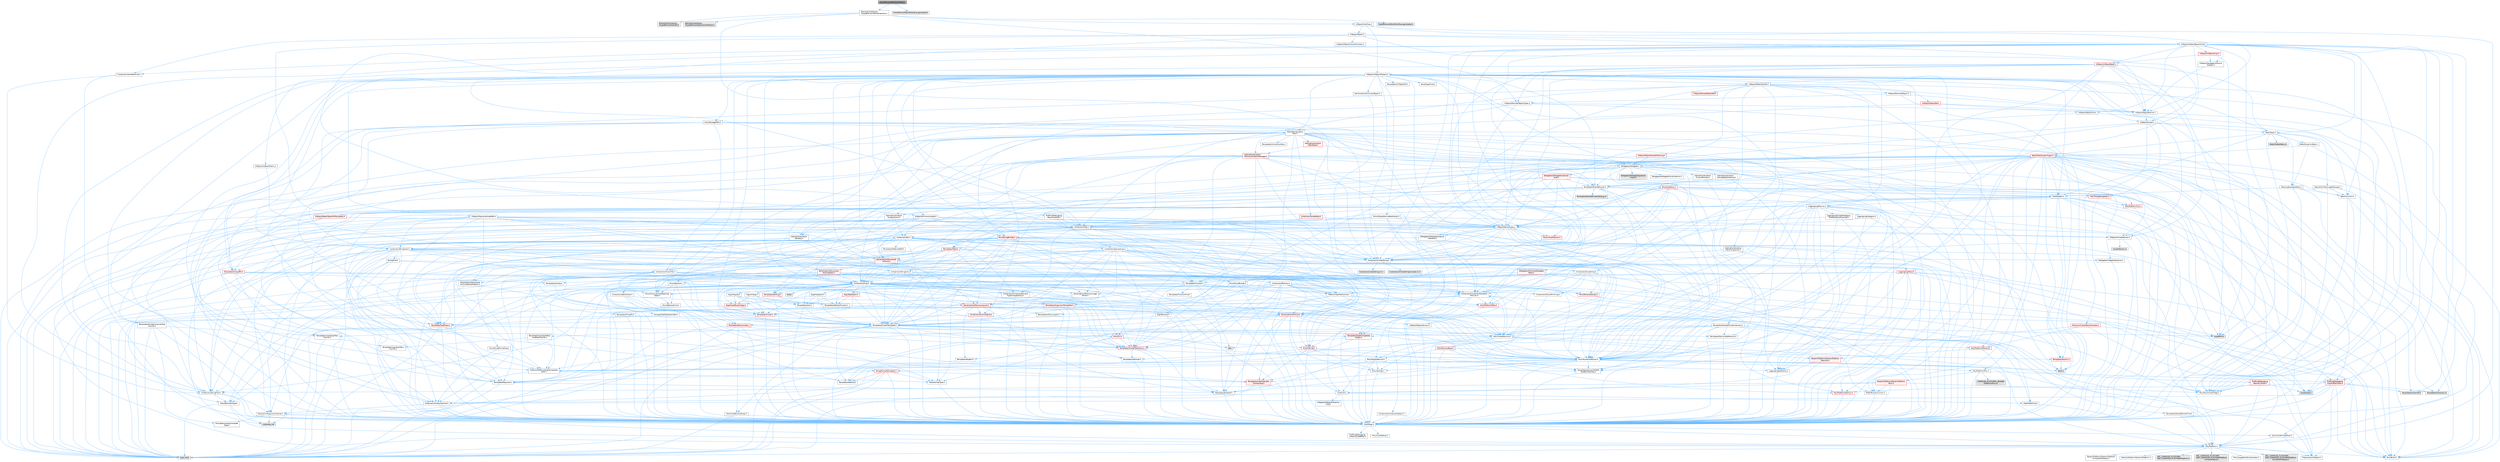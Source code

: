 digraph "ActorElementWorldInterface.h"
{
 // INTERACTIVE_SVG=YES
 // LATEX_PDF_SIZE
  bgcolor="transparent";
  edge [fontname=Helvetica,fontsize=10,labelfontname=Helvetica,labelfontsize=10];
  node [fontname=Helvetica,fontsize=10,shape=box,height=0.2,width=0.4];
  Node1 [id="Node000001",label="ActorElementWorldInterface.h",height=0.2,width=0.4,color="gray40", fillcolor="grey60", style="filled", fontcolor="black",tooltip=" "];
  Node1 -> Node2 [id="edge1_Node000001_Node000002",color="steelblue1",style="solid",tooltip=" "];
  Node2 [id="Node000002",label="Elements/Interfaces\l/TypedElementWorldInterface.h",height=0.2,width=0.4,color="grey40", fillcolor="white", style="filled",URL="$de/def/TypedElementWorldInterface_8h.html",tooltip=" "];
  Node2 -> Node3 [id="edge2_Node000002_Node000003",color="steelblue1",style="solid",tooltip=" "];
  Node3 [id="Node000003",label="Elements/Framework\l/TypedElementHandle.h",height=0.2,width=0.4,color="grey60", fillcolor="#E0E0E0", style="filled",tooltip=" "];
  Node2 -> Node4 [id="edge3_Node000002_Node000004",color="steelblue1",style="solid",tooltip=" "];
  Node4 [id="Node000004",label="Elements/Interfaces\l/TypedElementSelectionInterface.h",height=0.2,width=0.4,color="grey60", fillcolor="#E0E0E0", style="filled",tooltip=" "];
  Node2 -> Node5 [id="edge4_Node000002_Node000005",color="steelblue1",style="solid",tooltip=" "];
  Node5 [id="Node000005",label="CoreFwd.h",height=0.2,width=0.4,color="grey40", fillcolor="white", style="filled",URL="$d1/d1e/CoreFwd_8h.html",tooltip=" "];
  Node5 -> Node6 [id="edge5_Node000005_Node000006",color="steelblue1",style="solid",tooltip=" "];
  Node6 [id="Node000006",label="CoreTypes.h",height=0.2,width=0.4,color="grey40", fillcolor="white", style="filled",URL="$dc/dec/CoreTypes_8h.html",tooltip=" "];
  Node6 -> Node7 [id="edge6_Node000006_Node000007",color="steelblue1",style="solid",tooltip=" "];
  Node7 [id="Node000007",label="HAL/Platform.h",height=0.2,width=0.4,color="grey40", fillcolor="white", style="filled",URL="$d9/dd0/Platform_8h.html",tooltip=" "];
  Node7 -> Node8 [id="edge7_Node000007_Node000008",color="steelblue1",style="solid",tooltip=" "];
  Node8 [id="Node000008",label="Misc/Build.h",height=0.2,width=0.4,color="grey40", fillcolor="white", style="filled",URL="$d3/dbb/Build_8h.html",tooltip=" "];
  Node7 -> Node9 [id="edge8_Node000007_Node000009",color="steelblue1",style="solid",tooltip=" "];
  Node9 [id="Node000009",label="Misc/LargeWorldCoordinates.h",height=0.2,width=0.4,color="grey40", fillcolor="white", style="filled",URL="$d2/dcb/LargeWorldCoordinates_8h.html",tooltip=" "];
  Node7 -> Node10 [id="edge9_Node000007_Node000010",color="steelblue1",style="solid",tooltip=" "];
  Node10 [id="Node000010",label="type_traits",height=0.2,width=0.4,color="grey60", fillcolor="#E0E0E0", style="filled",tooltip=" "];
  Node7 -> Node11 [id="edge10_Node000007_Node000011",color="steelblue1",style="solid",tooltip=" "];
  Node11 [id="Node000011",label="PreprocessorHelpers.h",height=0.2,width=0.4,color="grey40", fillcolor="white", style="filled",URL="$db/ddb/PreprocessorHelpers_8h.html",tooltip=" "];
  Node7 -> Node12 [id="edge11_Node000007_Node000012",color="steelblue1",style="solid",tooltip=" "];
  Node12 [id="Node000012",label="UBT_COMPILED_PLATFORM\l/UBT_COMPILED_PLATFORMPlatform\lCompilerPreSetup.h",height=0.2,width=0.4,color="grey60", fillcolor="#E0E0E0", style="filled",tooltip=" "];
  Node7 -> Node13 [id="edge12_Node000007_Node000013",color="steelblue1",style="solid",tooltip=" "];
  Node13 [id="Node000013",label="GenericPlatform/GenericPlatform\lCompilerPreSetup.h",height=0.2,width=0.4,color="grey40", fillcolor="white", style="filled",URL="$d9/dc8/GenericPlatformCompilerPreSetup_8h.html",tooltip=" "];
  Node7 -> Node14 [id="edge13_Node000007_Node000014",color="steelblue1",style="solid",tooltip=" "];
  Node14 [id="Node000014",label="GenericPlatform/GenericPlatform.h",height=0.2,width=0.4,color="grey40", fillcolor="white", style="filled",URL="$d6/d84/GenericPlatform_8h.html",tooltip=" "];
  Node7 -> Node15 [id="edge14_Node000007_Node000015",color="steelblue1",style="solid",tooltip=" "];
  Node15 [id="Node000015",label="UBT_COMPILED_PLATFORM\l/UBT_COMPILED_PLATFORMPlatform.h",height=0.2,width=0.4,color="grey60", fillcolor="#E0E0E0", style="filled",tooltip=" "];
  Node7 -> Node16 [id="edge15_Node000007_Node000016",color="steelblue1",style="solid",tooltip=" "];
  Node16 [id="Node000016",label="UBT_COMPILED_PLATFORM\l/UBT_COMPILED_PLATFORMPlatform\lCompilerSetup.h",height=0.2,width=0.4,color="grey60", fillcolor="#E0E0E0", style="filled",tooltip=" "];
  Node6 -> Node17 [id="edge16_Node000006_Node000017",color="steelblue1",style="solid",tooltip=" "];
  Node17 [id="Node000017",label="ProfilingDebugging\l/UMemoryDefines.h",height=0.2,width=0.4,color="grey40", fillcolor="white", style="filled",URL="$d2/da2/UMemoryDefines_8h.html",tooltip=" "];
  Node6 -> Node18 [id="edge17_Node000006_Node000018",color="steelblue1",style="solid",tooltip=" "];
  Node18 [id="Node000018",label="Misc/CoreMiscDefines.h",height=0.2,width=0.4,color="grey40", fillcolor="white", style="filled",URL="$da/d38/CoreMiscDefines_8h.html",tooltip=" "];
  Node18 -> Node7 [id="edge18_Node000018_Node000007",color="steelblue1",style="solid",tooltip=" "];
  Node18 -> Node11 [id="edge19_Node000018_Node000011",color="steelblue1",style="solid",tooltip=" "];
  Node6 -> Node19 [id="edge20_Node000006_Node000019",color="steelblue1",style="solid",tooltip=" "];
  Node19 [id="Node000019",label="Misc/CoreDefines.h",height=0.2,width=0.4,color="grey40", fillcolor="white", style="filled",URL="$d3/dd2/CoreDefines_8h.html",tooltip=" "];
  Node5 -> Node20 [id="edge21_Node000005_Node000020",color="steelblue1",style="solid",tooltip=" "];
  Node20 [id="Node000020",label="Containers/ContainersFwd.h",height=0.2,width=0.4,color="grey40", fillcolor="white", style="filled",URL="$d4/d0a/ContainersFwd_8h.html",tooltip=" "];
  Node20 -> Node7 [id="edge22_Node000020_Node000007",color="steelblue1",style="solid",tooltip=" "];
  Node20 -> Node6 [id="edge23_Node000020_Node000006",color="steelblue1",style="solid",tooltip=" "];
  Node20 -> Node21 [id="edge24_Node000020_Node000021",color="steelblue1",style="solid",tooltip=" "];
  Node21 [id="Node000021",label="Traits/IsContiguousContainer.h",height=0.2,width=0.4,color="grey40", fillcolor="white", style="filled",URL="$d5/d3c/IsContiguousContainer_8h.html",tooltip=" "];
  Node21 -> Node6 [id="edge25_Node000021_Node000006",color="steelblue1",style="solid",tooltip=" "];
  Node21 -> Node22 [id="edge26_Node000021_Node000022",color="steelblue1",style="solid",tooltip=" "];
  Node22 [id="Node000022",label="Misc/StaticAssertComplete\lType.h",height=0.2,width=0.4,color="grey40", fillcolor="white", style="filled",URL="$d5/d4e/StaticAssertCompleteType_8h.html",tooltip=" "];
  Node21 -> Node23 [id="edge27_Node000021_Node000023",color="steelblue1",style="solid",tooltip=" "];
  Node23 [id="Node000023",label="initializer_list",height=0.2,width=0.4,color="grey60", fillcolor="#E0E0E0", style="filled",tooltip=" "];
  Node5 -> Node24 [id="edge28_Node000005_Node000024",color="steelblue1",style="solid",tooltip=" "];
  Node24 [id="Node000024",label="Math/MathFwd.h",height=0.2,width=0.4,color="grey40", fillcolor="white", style="filled",URL="$d2/d10/MathFwd_8h.html",tooltip=" "];
  Node24 -> Node7 [id="edge29_Node000024_Node000007",color="steelblue1",style="solid",tooltip=" "];
  Node5 -> Node25 [id="edge30_Node000005_Node000025",color="steelblue1",style="solid",tooltip=" "];
  Node25 [id="Node000025",label="UObject/UObjectHierarchy\lFwd.h",height=0.2,width=0.4,color="grey40", fillcolor="white", style="filled",URL="$d3/d13/UObjectHierarchyFwd_8h.html",tooltip=" "];
  Node2 -> Node26 [id="edge31_Node000002_Node000026",color="steelblue1",style="solid",tooltip=" "];
  Node26 [id="Node000026",label="UObject/Interface.h",height=0.2,width=0.4,color="grey40", fillcolor="white", style="filled",URL="$d7/d91/Interface_8h.html",tooltip=" "];
  Node26 -> Node7 [id="edge32_Node000026_Node000007",color="steelblue1",style="solid",tooltip=" "];
  Node26 -> Node27 [id="edge33_Node000026_Node000027",color="steelblue1",style="solid",tooltip=" "];
  Node27 [id="Node000027",label="UObject/Object.h",height=0.2,width=0.4,color="grey40", fillcolor="white", style="filled",URL="$db/dbf/Object_8h.html",tooltip=" "];
  Node27 -> Node28 [id="edge34_Node000027_Node000028",color="steelblue1",style="solid",tooltip=" "];
  Node28 [id="Node000028",label="UObject/Script.h",height=0.2,width=0.4,color="grey40", fillcolor="white", style="filled",URL="$de/dc6/Script_8h.html",tooltip=" "];
  Node28 -> Node29 [id="edge35_Node000028_Node000029",color="steelblue1",style="solid",tooltip=" "];
  Node29 [id="Node000029",label="Delegates/Delegate.h",height=0.2,width=0.4,color="grey40", fillcolor="white", style="filled",URL="$d4/d80/Delegate_8h.html",tooltip=" "];
  Node29 -> Node6 [id="edge36_Node000029_Node000006",color="steelblue1",style="solid",tooltip=" "];
  Node29 -> Node30 [id="edge37_Node000029_Node000030",color="steelblue1",style="solid",tooltip=" "];
  Node30 [id="Node000030",label="Misc/AssertionMacros.h",height=0.2,width=0.4,color="grey40", fillcolor="white", style="filled",URL="$d0/dfa/AssertionMacros_8h.html",tooltip=" "];
  Node30 -> Node6 [id="edge38_Node000030_Node000006",color="steelblue1",style="solid",tooltip=" "];
  Node30 -> Node7 [id="edge39_Node000030_Node000007",color="steelblue1",style="solid",tooltip=" "];
  Node30 -> Node31 [id="edge40_Node000030_Node000031",color="steelblue1",style="solid",tooltip=" "];
  Node31 [id="Node000031",label="HAL/PlatformMisc.h",height=0.2,width=0.4,color="grey40", fillcolor="white", style="filled",URL="$d0/df5/PlatformMisc_8h.html",tooltip=" "];
  Node31 -> Node6 [id="edge41_Node000031_Node000006",color="steelblue1",style="solid",tooltip=" "];
  Node31 -> Node32 [id="edge42_Node000031_Node000032",color="steelblue1",style="solid",tooltip=" "];
  Node32 [id="Node000032",label="GenericPlatform/GenericPlatform\lMisc.h",height=0.2,width=0.4,color="red", fillcolor="#FFF0F0", style="filled",URL="$db/d9a/GenericPlatformMisc_8h.html",tooltip=" "];
  Node32 -> Node33 [id="edge43_Node000032_Node000033",color="steelblue1",style="solid",tooltip=" "];
  Node33 [id="Node000033",label="Containers/StringFwd.h",height=0.2,width=0.4,color="grey40", fillcolor="white", style="filled",URL="$df/d37/StringFwd_8h.html",tooltip=" "];
  Node33 -> Node6 [id="edge44_Node000033_Node000006",color="steelblue1",style="solid",tooltip=" "];
  Node33 -> Node34 [id="edge45_Node000033_Node000034",color="steelblue1",style="solid",tooltip=" "];
  Node34 [id="Node000034",label="Traits/ElementType.h",height=0.2,width=0.4,color="grey40", fillcolor="white", style="filled",URL="$d5/d4f/ElementType_8h.html",tooltip=" "];
  Node34 -> Node7 [id="edge46_Node000034_Node000007",color="steelblue1",style="solid",tooltip=" "];
  Node34 -> Node23 [id="edge47_Node000034_Node000023",color="steelblue1",style="solid",tooltip=" "];
  Node34 -> Node10 [id="edge48_Node000034_Node000010",color="steelblue1",style="solid",tooltip=" "];
  Node33 -> Node21 [id="edge49_Node000033_Node000021",color="steelblue1",style="solid",tooltip=" "];
  Node32 -> Node5 [id="edge50_Node000032_Node000005",color="steelblue1",style="solid",tooltip=" "];
  Node32 -> Node6 [id="edge51_Node000032_Node000006",color="steelblue1",style="solid",tooltip=" "];
  Node32 -> Node46 [id="edge52_Node000032_Node000046",color="steelblue1",style="solid",tooltip=" "];
  Node46 [id="Node000046",label="Math/NumericLimits.h",height=0.2,width=0.4,color="grey40", fillcolor="white", style="filled",URL="$df/d1b/NumericLimits_8h.html",tooltip=" "];
  Node46 -> Node6 [id="edge53_Node000046_Node000006",color="steelblue1",style="solid",tooltip=" "];
  Node32 -> Node48 [id="edge54_Node000032_Node000048",color="steelblue1",style="solid",tooltip=" "];
  Node48 [id="Node000048",label="Misc/EnumClassFlags.h",height=0.2,width=0.4,color="grey40", fillcolor="white", style="filled",URL="$d8/de7/EnumClassFlags_8h.html",tooltip=" "];
  Node31 -> Node51 [id="edge55_Node000031_Node000051",color="steelblue1",style="solid",tooltip=" "];
  Node51 [id="Node000051",label="COMPILED_PLATFORM_HEADER\l(PlatformMisc.h)",height=0.2,width=0.4,color="grey60", fillcolor="#E0E0E0", style="filled",tooltip=" "];
  Node31 -> Node52 [id="edge56_Node000031_Node000052",color="steelblue1",style="solid",tooltip=" "];
  Node52 [id="Node000052",label="ProfilingDebugging\l/CpuProfilerTrace.h",height=0.2,width=0.4,color="red", fillcolor="#FFF0F0", style="filled",URL="$da/dcb/CpuProfilerTrace_8h.html",tooltip=" "];
  Node52 -> Node6 [id="edge57_Node000052_Node000006",color="steelblue1",style="solid",tooltip=" "];
  Node52 -> Node20 [id="edge58_Node000052_Node000020",color="steelblue1",style="solid",tooltip=" "];
  Node52 -> Node53 [id="edge59_Node000052_Node000053",color="steelblue1",style="solid",tooltip=" "];
  Node53 [id="Node000053",label="HAL/PlatformAtomics.h",height=0.2,width=0.4,color="red", fillcolor="#FFF0F0", style="filled",URL="$d3/d36/PlatformAtomics_8h.html",tooltip=" "];
  Node53 -> Node6 [id="edge60_Node000053_Node000006",color="steelblue1",style="solid",tooltip=" "];
  Node52 -> Node11 [id="edge61_Node000052_Node000011",color="steelblue1",style="solid",tooltip=" "];
  Node52 -> Node8 [id="edge62_Node000052_Node000008",color="steelblue1",style="solid",tooltip=" "];
  Node52 -> Node57 [id="edge63_Node000052_Node000057",color="steelblue1",style="solid",tooltip=" "];
  Node57 [id="Node000057",label="Trace/Detail/Channel.h",height=0.2,width=0.4,color="grey60", fillcolor="#E0E0E0", style="filled",tooltip=" "];
  Node52 -> Node58 [id="edge64_Node000052_Node000058",color="steelblue1",style="solid",tooltip=" "];
  Node58 [id="Node000058",label="Trace/Detail/Channel.inl",height=0.2,width=0.4,color="grey60", fillcolor="#E0E0E0", style="filled",tooltip=" "];
  Node52 -> Node59 [id="edge65_Node000052_Node000059",color="steelblue1",style="solid",tooltip=" "];
  Node59 [id="Node000059",label="Trace/Trace.h",height=0.2,width=0.4,color="grey60", fillcolor="#E0E0E0", style="filled",tooltip=" "];
  Node30 -> Node11 [id="edge66_Node000030_Node000011",color="steelblue1",style="solid",tooltip=" "];
  Node30 -> Node60 [id="edge67_Node000030_Node000060",color="steelblue1",style="solid",tooltip=" "];
  Node60 [id="Node000060",label="Templates/EnableIf.h",height=0.2,width=0.4,color="grey40", fillcolor="white", style="filled",URL="$d7/d60/EnableIf_8h.html",tooltip=" "];
  Node60 -> Node6 [id="edge68_Node000060_Node000006",color="steelblue1",style="solid",tooltip=" "];
  Node30 -> Node61 [id="edge69_Node000030_Node000061",color="steelblue1",style="solid",tooltip=" "];
  Node61 [id="Node000061",label="Templates/IsArrayOrRefOf\lTypeByPredicate.h",height=0.2,width=0.4,color="grey40", fillcolor="white", style="filled",URL="$d6/da1/IsArrayOrRefOfTypeByPredicate_8h.html",tooltip=" "];
  Node61 -> Node6 [id="edge70_Node000061_Node000006",color="steelblue1",style="solid",tooltip=" "];
  Node30 -> Node62 [id="edge71_Node000030_Node000062",color="steelblue1",style="solid",tooltip=" "];
  Node62 [id="Node000062",label="Templates/IsValidVariadic\lFunctionArg.h",height=0.2,width=0.4,color="red", fillcolor="#FFF0F0", style="filled",URL="$d0/dc8/IsValidVariadicFunctionArg_8h.html",tooltip=" "];
  Node62 -> Node6 [id="edge72_Node000062_Node000006",color="steelblue1",style="solid",tooltip=" "];
  Node62 -> Node10 [id="edge73_Node000062_Node000010",color="steelblue1",style="solid",tooltip=" "];
  Node30 -> Node64 [id="edge74_Node000030_Node000064",color="steelblue1",style="solid",tooltip=" "];
  Node64 [id="Node000064",label="Traits/IsCharEncodingCompatible\lWith.h",height=0.2,width=0.4,color="grey40", fillcolor="white", style="filled",URL="$df/dd1/IsCharEncodingCompatibleWith_8h.html",tooltip=" "];
  Node64 -> Node10 [id="edge75_Node000064_Node000010",color="steelblue1",style="solid",tooltip=" "];
  Node64 -> Node65 [id="edge76_Node000064_Node000065",color="steelblue1",style="solid",tooltip=" "];
  Node65 [id="Node000065",label="Traits/IsCharType.h",height=0.2,width=0.4,color="grey40", fillcolor="white", style="filled",URL="$db/d51/IsCharType_8h.html",tooltip=" "];
  Node65 -> Node6 [id="edge77_Node000065_Node000006",color="steelblue1",style="solid",tooltip=" "];
  Node30 -> Node66 [id="edge78_Node000030_Node000066",color="steelblue1",style="solid",tooltip=" "];
  Node66 [id="Node000066",label="Misc/VarArgs.h",height=0.2,width=0.4,color="grey40", fillcolor="white", style="filled",URL="$d5/d6f/VarArgs_8h.html",tooltip=" "];
  Node66 -> Node6 [id="edge79_Node000066_Node000006",color="steelblue1",style="solid",tooltip=" "];
  Node30 -> Node67 [id="edge80_Node000030_Node000067",color="steelblue1",style="solid",tooltip=" "];
  Node67 [id="Node000067",label="String/FormatStringSan.h",height=0.2,width=0.4,color="red", fillcolor="#FFF0F0", style="filled",URL="$d3/d8b/FormatStringSan_8h.html",tooltip=" "];
  Node67 -> Node10 [id="edge81_Node000067_Node000010",color="steelblue1",style="solid",tooltip=" "];
  Node67 -> Node6 [id="edge82_Node000067_Node000006",color="steelblue1",style="solid",tooltip=" "];
  Node67 -> Node68 [id="edge83_Node000067_Node000068",color="steelblue1",style="solid",tooltip=" "];
  Node68 [id="Node000068",label="Templates/Requires.h",height=0.2,width=0.4,color="grey40", fillcolor="white", style="filled",URL="$dc/d96/Requires_8h.html",tooltip=" "];
  Node68 -> Node60 [id="edge84_Node000068_Node000060",color="steelblue1",style="solid",tooltip=" "];
  Node68 -> Node10 [id="edge85_Node000068_Node000010",color="steelblue1",style="solid",tooltip=" "];
  Node67 -> Node69 [id="edge86_Node000067_Node000069",color="steelblue1",style="solid",tooltip=" "];
  Node69 [id="Node000069",label="Templates/Identity.h",height=0.2,width=0.4,color="grey40", fillcolor="white", style="filled",URL="$d0/dd5/Identity_8h.html",tooltip=" "];
  Node67 -> Node62 [id="edge87_Node000067_Node000062",color="steelblue1",style="solid",tooltip=" "];
  Node67 -> Node65 [id="edge88_Node000067_Node000065",color="steelblue1",style="solid",tooltip=" "];
  Node67 -> Node20 [id="edge89_Node000067_Node000020",color="steelblue1",style="solid",tooltip=" "];
  Node30 -> Node73 [id="edge90_Node000030_Node000073",color="steelblue1",style="solid",tooltip=" "];
  Node73 [id="Node000073",label="atomic",height=0.2,width=0.4,color="grey60", fillcolor="#E0E0E0", style="filled",tooltip=" "];
  Node29 -> Node74 [id="edge91_Node000029_Node000074",color="steelblue1",style="solid",tooltip=" "];
  Node74 [id="Node000074",label="UObject/NameTypes.h",height=0.2,width=0.4,color="grey40", fillcolor="white", style="filled",URL="$d6/d35/NameTypes_8h.html",tooltip=" "];
  Node74 -> Node6 [id="edge92_Node000074_Node000006",color="steelblue1",style="solid",tooltip=" "];
  Node74 -> Node30 [id="edge93_Node000074_Node000030",color="steelblue1",style="solid",tooltip=" "];
  Node74 -> Node75 [id="edge94_Node000074_Node000075",color="steelblue1",style="solid",tooltip=" "];
  Node75 [id="Node000075",label="HAL/UnrealMemory.h",height=0.2,width=0.4,color="grey40", fillcolor="white", style="filled",URL="$d9/d96/UnrealMemory_8h.html",tooltip=" "];
  Node75 -> Node6 [id="edge95_Node000075_Node000006",color="steelblue1",style="solid",tooltip=" "];
  Node75 -> Node76 [id="edge96_Node000075_Node000076",color="steelblue1",style="solid",tooltip=" "];
  Node76 [id="Node000076",label="GenericPlatform/GenericPlatform\lMemory.h",height=0.2,width=0.4,color="red", fillcolor="#FFF0F0", style="filled",URL="$dd/d22/GenericPlatformMemory_8h.html",tooltip=" "];
  Node76 -> Node5 [id="edge97_Node000076_Node000005",color="steelblue1",style="solid",tooltip=" "];
  Node76 -> Node6 [id="edge98_Node000076_Node000006",color="steelblue1",style="solid",tooltip=" "];
  Node75 -> Node79 [id="edge99_Node000075_Node000079",color="steelblue1",style="solid",tooltip=" "];
  Node79 [id="Node000079",label="HAL/MemoryBase.h",height=0.2,width=0.4,color="red", fillcolor="#FFF0F0", style="filled",URL="$d6/d9f/MemoryBase_8h.html",tooltip=" "];
  Node79 -> Node6 [id="edge100_Node000079_Node000006",color="steelblue1",style="solid",tooltip=" "];
  Node79 -> Node53 [id="edge101_Node000079_Node000053",color="steelblue1",style="solid",tooltip=" "];
  Node79 -> Node81 [id="edge102_Node000079_Node000081",color="steelblue1",style="solid",tooltip=" "];
  Node81 [id="Node000081",label="Misc/OutputDevice.h",height=0.2,width=0.4,color="grey40", fillcolor="white", style="filled",URL="$d7/d32/OutputDevice_8h.html",tooltip=" "];
  Node81 -> Node5 [id="edge103_Node000081_Node000005",color="steelblue1",style="solid",tooltip=" "];
  Node81 -> Node6 [id="edge104_Node000081_Node000006",color="steelblue1",style="solid",tooltip=" "];
  Node81 -> Node82 [id="edge105_Node000081_Node000082",color="steelblue1",style="solid",tooltip=" "];
  Node82 [id="Node000082",label="Logging/LogVerbosity.h",height=0.2,width=0.4,color="grey40", fillcolor="white", style="filled",URL="$d2/d8f/LogVerbosity_8h.html",tooltip=" "];
  Node82 -> Node6 [id="edge106_Node000082_Node000006",color="steelblue1",style="solid",tooltip=" "];
  Node81 -> Node66 [id="edge107_Node000081_Node000066",color="steelblue1",style="solid",tooltip=" "];
  Node81 -> Node61 [id="edge108_Node000081_Node000061",color="steelblue1",style="solid",tooltip=" "];
  Node81 -> Node62 [id="edge109_Node000081_Node000062",color="steelblue1",style="solid",tooltip=" "];
  Node81 -> Node64 [id="edge110_Node000081_Node000064",color="steelblue1",style="solid",tooltip=" "];
  Node79 -> Node83 [id="edge111_Node000079_Node000083",color="steelblue1",style="solid",tooltip=" "];
  Node83 [id="Node000083",label="Templates/Atomic.h",height=0.2,width=0.4,color="red", fillcolor="#FFF0F0", style="filled",URL="$d3/d91/Atomic_8h.html",tooltip=" "];
  Node83 -> Node73 [id="edge112_Node000083_Node000073",color="steelblue1",style="solid",tooltip=" "];
  Node75 -> Node92 [id="edge113_Node000075_Node000092",color="steelblue1",style="solid",tooltip=" "];
  Node92 [id="Node000092",label="HAL/PlatformMemory.h",height=0.2,width=0.4,color="red", fillcolor="#FFF0F0", style="filled",URL="$de/d68/PlatformMemory_8h.html",tooltip=" "];
  Node92 -> Node6 [id="edge114_Node000092_Node000006",color="steelblue1",style="solid",tooltip=" "];
  Node92 -> Node76 [id="edge115_Node000092_Node000076",color="steelblue1",style="solid",tooltip=" "];
  Node75 -> Node94 [id="edge116_Node000075_Node000094",color="steelblue1",style="solid",tooltip=" "];
  Node94 [id="Node000094",label="ProfilingDebugging\l/MemoryTrace.h",height=0.2,width=0.4,color="red", fillcolor="#FFF0F0", style="filled",URL="$da/dd7/MemoryTrace_8h.html",tooltip=" "];
  Node94 -> Node7 [id="edge117_Node000094_Node000007",color="steelblue1",style="solid",tooltip=" "];
  Node94 -> Node48 [id="edge118_Node000094_Node000048",color="steelblue1",style="solid",tooltip=" "];
  Node94 -> Node59 [id="edge119_Node000094_Node000059",color="steelblue1",style="solid",tooltip=" "];
  Node75 -> Node95 [id="edge120_Node000075_Node000095",color="steelblue1",style="solid",tooltip=" "];
  Node95 [id="Node000095",label="Templates/IsPointer.h",height=0.2,width=0.4,color="grey40", fillcolor="white", style="filled",URL="$d7/d05/IsPointer_8h.html",tooltip=" "];
  Node95 -> Node6 [id="edge121_Node000095_Node000006",color="steelblue1",style="solid",tooltip=" "];
  Node74 -> Node96 [id="edge122_Node000074_Node000096",color="steelblue1",style="solid",tooltip=" "];
  Node96 [id="Node000096",label="Templates/UnrealTypeTraits.h",height=0.2,width=0.4,color="red", fillcolor="#FFF0F0", style="filled",URL="$d2/d2d/UnrealTypeTraits_8h.html",tooltip=" "];
  Node96 -> Node6 [id="edge123_Node000096_Node000006",color="steelblue1",style="solid",tooltip=" "];
  Node96 -> Node95 [id="edge124_Node000096_Node000095",color="steelblue1",style="solid",tooltip=" "];
  Node96 -> Node30 [id="edge125_Node000096_Node000030",color="steelblue1",style="solid",tooltip=" "];
  Node96 -> Node60 [id="edge126_Node000096_Node000060",color="steelblue1",style="solid",tooltip=" "];
  Node96 -> Node98 [id="edge127_Node000096_Node000098",color="steelblue1",style="solid",tooltip=" "];
  Node98 [id="Node000098",label="Templates/Models.h",height=0.2,width=0.4,color="grey40", fillcolor="white", style="filled",URL="$d3/d0c/Models_8h.html",tooltip=" "];
  Node98 -> Node69 [id="edge128_Node000098_Node000069",color="steelblue1",style="solid",tooltip=" "];
  Node74 -> Node101 [id="edge129_Node000074_Node000101",color="steelblue1",style="solid",tooltip=" "];
  Node101 [id="Node000101",label="Templates/UnrealTemplate.h",height=0.2,width=0.4,color="grey40", fillcolor="white", style="filled",URL="$d4/d24/UnrealTemplate_8h.html",tooltip=" "];
  Node101 -> Node6 [id="edge130_Node000101_Node000006",color="steelblue1",style="solid",tooltip=" "];
  Node101 -> Node95 [id="edge131_Node000101_Node000095",color="steelblue1",style="solid",tooltip=" "];
  Node101 -> Node75 [id="edge132_Node000101_Node000075",color="steelblue1",style="solid",tooltip=" "];
  Node101 -> Node102 [id="edge133_Node000101_Node000102",color="steelblue1",style="solid",tooltip=" "];
  Node102 [id="Node000102",label="Templates/CopyQualifiers\lAndRefsFromTo.h",height=0.2,width=0.4,color="grey40", fillcolor="white", style="filled",URL="$d3/db3/CopyQualifiersAndRefsFromTo_8h.html",tooltip=" "];
  Node102 -> Node103 [id="edge134_Node000102_Node000103",color="steelblue1",style="solid",tooltip=" "];
  Node103 [id="Node000103",label="Templates/CopyQualifiers\lFromTo.h",height=0.2,width=0.4,color="grey40", fillcolor="white", style="filled",URL="$d5/db4/CopyQualifiersFromTo_8h.html",tooltip=" "];
  Node101 -> Node96 [id="edge135_Node000101_Node000096",color="steelblue1",style="solid",tooltip=" "];
  Node101 -> Node104 [id="edge136_Node000101_Node000104",color="steelblue1",style="solid",tooltip=" "];
  Node104 [id="Node000104",label="Templates/RemoveReference.h",height=0.2,width=0.4,color="grey40", fillcolor="white", style="filled",URL="$da/dbe/RemoveReference_8h.html",tooltip=" "];
  Node104 -> Node6 [id="edge137_Node000104_Node000006",color="steelblue1",style="solid",tooltip=" "];
  Node101 -> Node68 [id="edge138_Node000101_Node000068",color="steelblue1",style="solid",tooltip=" "];
  Node101 -> Node105 [id="edge139_Node000101_Node000105",color="steelblue1",style="solid",tooltip=" "];
  Node105 [id="Node000105",label="Templates/TypeCompatible\lBytes.h",height=0.2,width=0.4,color="red", fillcolor="#FFF0F0", style="filled",URL="$df/d0a/TypeCompatibleBytes_8h.html",tooltip=" "];
  Node105 -> Node6 [id="edge140_Node000105_Node000006",color="steelblue1",style="solid",tooltip=" "];
  Node105 -> Node37 [id="edge141_Node000105_Node000037",color="steelblue1",style="solid",tooltip=" "];
  Node37 [id="Node000037",label="new",height=0.2,width=0.4,color="grey60", fillcolor="#E0E0E0", style="filled",tooltip=" "];
  Node105 -> Node10 [id="edge142_Node000105_Node000010",color="steelblue1",style="solid",tooltip=" "];
  Node101 -> Node69 [id="edge143_Node000101_Node000069",color="steelblue1",style="solid",tooltip=" "];
  Node101 -> Node21 [id="edge144_Node000101_Node000021",color="steelblue1",style="solid",tooltip=" "];
  Node101 -> Node106 [id="edge145_Node000101_Node000106",color="steelblue1",style="solid",tooltip=" "];
  Node106 [id="Node000106",label="Traits/UseBitwiseSwap.h",height=0.2,width=0.4,color="grey40", fillcolor="white", style="filled",URL="$db/df3/UseBitwiseSwap_8h.html",tooltip=" "];
  Node106 -> Node6 [id="edge146_Node000106_Node000006",color="steelblue1",style="solid",tooltip=" "];
  Node106 -> Node10 [id="edge147_Node000106_Node000010",color="steelblue1",style="solid",tooltip=" "];
  Node101 -> Node10 [id="edge148_Node000101_Node000010",color="steelblue1",style="solid",tooltip=" "];
  Node74 -> Node107 [id="edge149_Node000074_Node000107",color="steelblue1",style="solid",tooltip=" "];
  Node107 [id="Node000107",label="Containers/UnrealString.h",height=0.2,width=0.4,color="grey40", fillcolor="white", style="filled",URL="$d5/dba/UnrealString_8h.html",tooltip=" "];
  Node107 -> Node108 [id="edge150_Node000107_Node000108",color="steelblue1",style="solid",tooltip=" "];
  Node108 [id="Node000108",label="Containers/UnrealStringIncludes.h.inl",height=0.2,width=0.4,color="grey60", fillcolor="#E0E0E0", style="filled",tooltip=" "];
  Node107 -> Node109 [id="edge151_Node000107_Node000109",color="steelblue1",style="solid",tooltip=" "];
  Node109 [id="Node000109",label="Containers/UnrealString.h.inl",height=0.2,width=0.4,color="grey60", fillcolor="#E0E0E0", style="filled",tooltip=" "];
  Node107 -> Node110 [id="edge152_Node000107_Node000110",color="steelblue1",style="solid",tooltip=" "];
  Node110 [id="Node000110",label="Misc/StringFormatArg.h",height=0.2,width=0.4,color="grey40", fillcolor="white", style="filled",URL="$d2/d16/StringFormatArg_8h.html",tooltip=" "];
  Node110 -> Node20 [id="edge153_Node000110_Node000020",color="steelblue1",style="solid",tooltip=" "];
  Node74 -> Node111 [id="edge154_Node000074_Node000111",color="steelblue1",style="solid",tooltip=" "];
  Node111 [id="Node000111",label="HAL/CriticalSection.h",height=0.2,width=0.4,color="red", fillcolor="#FFF0F0", style="filled",URL="$d6/d90/CriticalSection_8h.html",tooltip=" "];
  Node74 -> Node114 [id="edge155_Node000074_Node000114",color="steelblue1",style="solid",tooltip=" "];
  Node114 [id="Node000114",label="Containers/StringConv.h",height=0.2,width=0.4,color="grey40", fillcolor="white", style="filled",URL="$d3/ddf/StringConv_8h.html",tooltip=" "];
  Node114 -> Node6 [id="edge156_Node000114_Node000006",color="steelblue1",style="solid",tooltip=" "];
  Node114 -> Node30 [id="edge157_Node000114_Node000030",color="steelblue1",style="solid",tooltip=" "];
  Node114 -> Node115 [id="edge158_Node000114_Node000115",color="steelblue1",style="solid",tooltip=" "];
  Node115 [id="Node000115",label="Containers/ContainerAllocation\lPolicies.h",height=0.2,width=0.4,color="grey40", fillcolor="white", style="filled",URL="$d7/dff/ContainerAllocationPolicies_8h.html",tooltip=" "];
  Node115 -> Node6 [id="edge159_Node000115_Node000006",color="steelblue1",style="solid",tooltip=" "];
  Node115 -> Node116 [id="edge160_Node000115_Node000116",color="steelblue1",style="solid",tooltip=" "];
  Node116 [id="Node000116",label="Containers/ContainerHelpers.h",height=0.2,width=0.4,color="grey40", fillcolor="white", style="filled",URL="$d7/d33/ContainerHelpers_8h.html",tooltip=" "];
  Node116 -> Node6 [id="edge161_Node000116_Node000006",color="steelblue1",style="solid",tooltip=" "];
  Node115 -> Node115 [id="edge162_Node000115_Node000115",color="steelblue1",style="solid",tooltip=" "];
  Node115 -> Node117 [id="edge163_Node000115_Node000117",color="steelblue1",style="solid",tooltip=" "];
  Node117 [id="Node000117",label="HAL/PlatformMath.h",height=0.2,width=0.4,color="red", fillcolor="#FFF0F0", style="filled",URL="$dc/d53/PlatformMath_8h.html",tooltip=" "];
  Node117 -> Node6 [id="edge164_Node000117_Node000006",color="steelblue1",style="solid",tooltip=" "];
  Node115 -> Node75 [id="edge165_Node000115_Node000075",color="steelblue1",style="solid",tooltip=" "];
  Node115 -> Node46 [id="edge166_Node000115_Node000046",color="steelblue1",style="solid",tooltip=" "];
  Node115 -> Node30 [id="edge167_Node000115_Node000030",color="steelblue1",style="solid",tooltip=" "];
  Node115 -> Node125 [id="edge168_Node000115_Node000125",color="steelblue1",style="solid",tooltip=" "];
  Node125 [id="Node000125",label="Templates/IsPolymorphic.h",height=0.2,width=0.4,color="grey40", fillcolor="white", style="filled",URL="$dc/d20/IsPolymorphic_8h.html",tooltip=" "];
  Node115 -> Node126 [id="edge169_Node000115_Node000126",color="steelblue1",style="solid",tooltip=" "];
  Node126 [id="Node000126",label="Templates/MemoryOps.h",height=0.2,width=0.4,color="red", fillcolor="#FFF0F0", style="filled",URL="$db/dea/MemoryOps_8h.html",tooltip=" "];
  Node126 -> Node6 [id="edge170_Node000126_Node000006",color="steelblue1",style="solid",tooltip=" "];
  Node126 -> Node75 [id="edge171_Node000126_Node000075",color="steelblue1",style="solid",tooltip=" "];
  Node126 -> Node68 [id="edge172_Node000126_Node000068",color="steelblue1",style="solid",tooltip=" "];
  Node126 -> Node96 [id="edge173_Node000126_Node000096",color="steelblue1",style="solid",tooltip=" "];
  Node126 -> Node106 [id="edge174_Node000126_Node000106",color="steelblue1",style="solid",tooltip=" "];
  Node126 -> Node37 [id="edge175_Node000126_Node000037",color="steelblue1",style="solid",tooltip=" "];
  Node126 -> Node10 [id="edge176_Node000126_Node000010",color="steelblue1",style="solid",tooltip=" "];
  Node115 -> Node105 [id="edge177_Node000115_Node000105",color="steelblue1",style="solid",tooltip=" "];
  Node115 -> Node10 [id="edge178_Node000115_Node000010",color="steelblue1",style="solid",tooltip=" "];
  Node114 -> Node127 [id="edge179_Node000114_Node000127",color="steelblue1",style="solid",tooltip=" "];
  Node127 [id="Node000127",label="Containers/Array.h",height=0.2,width=0.4,color="grey40", fillcolor="white", style="filled",URL="$df/dd0/Array_8h.html",tooltip=" "];
  Node127 -> Node6 [id="edge180_Node000127_Node000006",color="steelblue1",style="solid",tooltip=" "];
  Node127 -> Node30 [id="edge181_Node000127_Node000030",color="steelblue1",style="solid",tooltip=" "];
  Node127 -> Node128 [id="edge182_Node000127_Node000128",color="steelblue1",style="solid",tooltip=" "];
  Node128 [id="Node000128",label="Misc/IntrusiveUnsetOptional\lState.h",height=0.2,width=0.4,color="grey40", fillcolor="white", style="filled",URL="$d2/d0a/IntrusiveUnsetOptionalState_8h.html",tooltip=" "];
  Node128 -> Node129 [id="edge183_Node000128_Node000129",color="steelblue1",style="solid",tooltip=" "];
  Node129 [id="Node000129",label="Misc/OptionalFwd.h",height=0.2,width=0.4,color="grey40", fillcolor="white", style="filled",URL="$dc/d50/OptionalFwd_8h.html",tooltip=" "];
  Node127 -> Node130 [id="edge184_Node000127_Node000130",color="steelblue1",style="solid",tooltip=" "];
  Node130 [id="Node000130",label="Misc/ReverseIterate.h",height=0.2,width=0.4,color="red", fillcolor="#FFF0F0", style="filled",URL="$db/de3/ReverseIterate_8h.html",tooltip=" "];
  Node130 -> Node7 [id="edge185_Node000130_Node000007",color="steelblue1",style="solid",tooltip=" "];
  Node127 -> Node75 [id="edge186_Node000127_Node000075",color="steelblue1",style="solid",tooltip=" "];
  Node127 -> Node96 [id="edge187_Node000127_Node000096",color="steelblue1",style="solid",tooltip=" "];
  Node127 -> Node101 [id="edge188_Node000127_Node000101",color="steelblue1",style="solid",tooltip=" "];
  Node127 -> Node132 [id="edge189_Node000127_Node000132",color="steelblue1",style="solid",tooltip=" "];
  Node132 [id="Node000132",label="Containers/AllowShrinking.h",height=0.2,width=0.4,color="grey40", fillcolor="white", style="filled",URL="$d7/d1a/AllowShrinking_8h.html",tooltip=" "];
  Node132 -> Node6 [id="edge190_Node000132_Node000006",color="steelblue1",style="solid",tooltip=" "];
  Node127 -> Node115 [id="edge191_Node000127_Node000115",color="steelblue1",style="solid",tooltip=" "];
  Node127 -> Node133 [id="edge192_Node000127_Node000133",color="steelblue1",style="solid",tooltip=" "];
  Node133 [id="Node000133",label="Containers/ContainerElement\lTypeCompatibility.h",height=0.2,width=0.4,color="grey40", fillcolor="white", style="filled",URL="$df/ddf/ContainerElementTypeCompatibility_8h.html",tooltip=" "];
  Node133 -> Node6 [id="edge193_Node000133_Node000006",color="steelblue1",style="solid",tooltip=" "];
  Node133 -> Node96 [id="edge194_Node000133_Node000096",color="steelblue1",style="solid",tooltip=" "];
  Node127 -> Node134 [id="edge195_Node000127_Node000134",color="steelblue1",style="solid",tooltip=" "];
  Node134 [id="Node000134",label="Serialization/Archive.h",height=0.2,width=0.4,color="red", fillcolor="#FFF0F0", style="filled",URL="$d7/d3b/Archive_8h.html",tooltip=" "];
  Node134 -> Node5 [id="edge196_Node000134_Node000005",color="steelblue1",style="solid",tooltip=" "];
  Node134 -> Node6 [id="edge197_Node000134_Node000006",color="steelblue1",style="solid",tooltip=" "];
  Node134 -> Node24 [id="edge198_Node000134_Node000024",color="steelblue1",style="solid",tooltip=" "];
  Node134 -> Node30 [id="edge199_Node000134_Node000030",color="steelblue1",style="solid",tooltip=" "];
  Node134 -> Node8 [id="edge200_Node000134_Node000008",color="steelblue1",style="solid",tooltip=" "];
  Node134 -> Node66 [id="edge201_Node000134_Node000066",color="steelblue1",style="solid",tooltip=" "];
  Node134 -> Node60 [id="edge202_Node000134_Node000060",color="steelblue1",style="solid",tooltip=" "];
  Node134 -> Node61 [id="edge203_Node000134_Node000061",color="steelblue1",style="solid",tooltip=" "];
  Node134 -> Node62 [id="edge204_Node000134_Node000062",color="steelblue1",style="solid",tooltip=" "];
  Node134 -> Node101 [id="edge205_Node000134_Node000101",color="steelblue1",style="solid",tooltip=" "];
  Node134 -> Node64 [id="edge206_Node000134_Node000064",color="steelblue1",style="solid",tooltip=" "];
  Node134 -> Node143 [id="edge207_Node000134_Node000143",color="steelblue1",style="solid",tooltip=" "];
  Node143 [id="Node000143",label="UObject/ObjectVersion.h",height=0.2,width=0.4,color="grey40", fillcolor="white", style="filled",URL="$da/d63/ObjectVersion_8h.html",tooltip=" "];
  Node143 -> Node6 [id="edge208_Node000143_Node000006",color="steelblue1",style="solid",tooltip=" "];
  Node127 -> Node144 [id="edge209_Node000127_Node000144",color="steelblue1",style="solid",tooltip=" "];
  Node144 [id="Node000144",label="Serialization/MemoryImage\lWriter.h",height=0.2,width=0.4,color="grey40", fillcolor="white", style="filled",URL="$d0/d08/MemoryImageWriter_8h.html",tooltip=" "];
  Node144 -> Node6 [id="edge210_Node000144_Node000006",color="steelblue1",style="solid",tooltip=" "];
  Node144 -> Node145 [id="edge211_Node000144_Node000145",color="steelblue1",style="solid",tooltip=" "];
  Node145 [id="Node000145",label="Serialization/MemoryLayout.h",height=0.2,width=0.4,color="red", fillcolor="#FFF0F0", style="filled",URL="$d7/d66/MemoryLayout_8h.html",tooltip=" "];
  Node145 -> Node148 [id="edge212_Node000145_Node000148",color="steelblue1",style="solid",tooltip=" "];
  Node148 [id="Node000148",label="Containers/EnumAsByte.h",height=0.2,width=0.4,color="red", fillcolor="#FFF0F0", style="filled",URL="$d6/d9a/EnumAsByte_8h.html",tooltip=" "];
  Node148 -> Node6 [id="edge213_Node000148_Node000006",color="steelblue1",style="solid",tooltip=" "];
  Node148 -> Node149 [id="edge214_Node000148_Node000149",color="steelblue1",style="solid",tooltip=" "];
  Node149 [id="Node000149",label="Templates/TypeHash.h",height=0.2,width=0.4,color="red", fillcolor="#FFF0F0", style="filled",URL="$d1/d62/TypeHash_8h.html",tooltip=" "];
  Node149 -> Node6 [id="edge215_Node000149_Node000006",color="steelblue1",style="solid",tooltip=" "];
  Node149 -> Node68 [id="edge216_Node000149_Node000068",color="steelblue1",style="solid",tooltip=" "];
  Node149 -> Node150 [id="edge217_Node000149_Node000150",color="steelblue1",style="solid",tooltip=" "];
  Node150 [id="Node000150",label="Misc/Crc.h",height=0.2,width=0.4,color="red", fillcolor="#FFF0F0", style="filled",URL="$d4/dd2/Crc_8h.html",tooltip=" "];
  Node150 -> Node6 [id="edge218_Node000150_Node000006",color="steelblue1",style="solid",tooltip=" "];
  Node150 -> Node30 [id="edge219_Node000150_Node000030",color="steelblue1",style="solid",tooltip=" "];
  Node150 -> Node151 [id="edge220_Node000150_Node000151",color="steelblue1",style="solid",tooltip=" "];
  Node151 [id="Node000151",label="Misc/CString.h",height=0.2,width=0.4,color="red", fillcolor="#FFF0F0", style="filled",URL="$d2/d49/CString_8h.html",tooltip=" "];
  Node151 -> Node6 [id="edge221_Node000151_Node000006",color="steelblue1",style="solid",tooltip=" "];
  Node151 -> Node30 [id="edge222_Node000151_Node000030",color="steelblue1",style="solid",tooltip=" "];
  Node151 -> Node66 [id="edge223_Node000151_Node000066",color="steelblue1",style="solid",tooltip=" "];
  Node151 -> Node61 [id="edge224_Node000151_Node000061",color="steelblue1",style="solid",tooltip=" "];
  Node151 -> Node62 [id="edge225_Node000151_Node000062",color="steelblue1",style="solid",tooltip=" "];
  Node151 -> Node64 [id="edge226_Node000151_Node000064",color="steelblue1",style="solid",tooltip=" "];
  Node150 -> Node96 [id="edge227_Node000150_Node000096",color="steelblue1",style="solid",tooltip=" "];
  Node150 -> Node65 [id="edge228_Node000150_Node000065",color="steelblue1",style="solid",tooltip=" "];
  Node149 -> Node10 [id="edge229_Node000149_Node000010",color="steelblue1",style="solid",tooltip=" "];
  Node145 -> Node33 [id="edge230_Node000145_Node000033",color="steelblue1",style="solid",tooltip=" "];
  Node145 -> Node75 [id="edge231_Node000145_Node000075",color="steelblue1",style="solid",tooltip=" "];
  Node145 -> Node60 [id="edge232_Node000145_Node000060",color="steelblue1",style="solid",tooltip=" "];
  Node145 -> Node125 [id="edge233_Node000145_Node000125",color="steelblue1",style="solid",tooltip=" "];
  Node145 -> Node98 [id="edge234_Node000145_Node000098",color="steelblue1",style="solid",tooltip=" "];
  Node145 -> Node101 [id="edge235_Node000145_Node000101",color="steelblue1",style="solid",tooltip=" "];
  Node127 -> Node158 [id="edge236_Node000127_Node000158",color="steelblue1",style="solid",tooltip=" "];
  Node158 [id="Node000158",label="Algo/Heapify.h",height=0.2,width=0.4,color="grey40", fillcolor="white", style="filled",URL="$d0/d2a/Heapify_8h.html",tooltip=" "];
  Node158 -> Node159 [id="edge237_Node000158_Node000159",color="steelblue1",style="solid",tooltip=" "];
  Node159 [id="Node000159",label="Algo/Impl/BinaryHeap.h",height=0.2,width=0.4,color="red", fillcolor="#FFF0F0", style="filled",URL="$d7/da3/Algo_2Impl_2BinaryHeap_8h.html",tooltip=" "];
  Node159 -> Node160 [id="edge238_Node000159_Node000160",color="steelblue1",style="solid",tooltip=" "];
  Node160 [id="Node000160",label="Templates/Invoke.h",height=0.2,width=0.4,color="red", fillcolor="#FFF0F0", style="filled",URL="$d7/deb/Invoke_8h.html",tooltip=" "];
  Node160 -> Node6 [id="edge239_Node000160_Node000006",color="steelblue1",style="solid",tooltip=" "];
  Node160 -> Node101 [id="edge240_Node000160_Node000101",color="steelblue1",style="solid",tooltip=" "];
  Node160 -> Node10 [id="edge241_Node000160_Node000010",color="steelblue1",style="solid",tooltip=" "];
  Node159 -> Node10 [id="edge242_Node000159_Node000010",color="steelblue1",style="solid",tooltip=" "];
  Node158 -> Node164 [id="edge243_Node000158_Node000164",color="steelblue1",style="solid",tooltip=" "];
  Node164 [id="Node000164",label="Templates/IdentityFunctor.h",height=0.2,width=0.4,color="grey40", fillcolor="white", style="filled",URL="$d7/d2e/IdentityFunctor_8h.html",tooltip=" "];
  Node164 -> Node7 [id="edge244_Node000164_Node000007",color="steelblue1",style="solid",tooltip=" "];
  Node158 -> Node160 [id="edge245_Node000158_Node000160",color="steelblue1",style="solid",tooltip=" "];
  Node158 -> Node165 [id="edge246_Node000158_Node000165",color="steelblue1",style="solid",tooltip=" "];
  Node165 [id="Node000165",label="Templates/Less.h",height=0.2,width=0.4,color="grey40", fillcolor="white", style="filled",URL="$de/dc8/Less_8h.html",tooltip=" "];
  Node165 -> Node6 [id="edge247_Node000165_Node000006",color="steelblue1",style="solid",tooltip=" "];
  Node165 -> Node101 [id="edge248_Node000165_Node000101",color="steelblue1",style="solid",tooltip=" "];
  Node158 -> Node101 [id="edge249_Node000158_Node000101",color="steelblue1",style="solid",tooltip=" "];
  Node127 -> Node166 [id="edge250_Node000127_Node000166",color="steelblue1",style="solid",tooltip=" "];
  Node166 [id="Node000166",label="Algo/HeapSort.h",height=0.2,width=0.4,color="grey40", fillcolor="white", style="filled",URL="$d3/d92/HeapSort_8h.html",tooltip=" "];
  Node166 -> Node159 [id="edge251_Node000166_Node000159",color="steelblue1",style="solid",tooltip=" "];
  Node166 -> Node164 [id="edge252_Node000166_Node000164",color="steelblue1",style="solid",tooltip=" "];
  Node166 -> Node165 [id="edge253_Node000166_Node000165",color="steelblue1",style="solid",tooltip=" "];
  Node166 -> Node101 [id="edge254_Node000166_Node000101",color="steelblue1",style="solid",tooltip=" "];
  Node127 -> Node167 [id="edge255_Node000127_Node000167",color="steelblue1",style="solid",tooltip=" "];
  Node167 [id="Node000167",label="Algo/IsHeap.h",height=0.2,width=0.4,color="grey40", fillcolor="white", style="filled",URL="$de/d32/IsHeap_8h.html",tooltip=" "];
  Node167 -> Node159 [id="edge256_Node000167_Node000159",color="steelblue1",style="solid",tooltip=" "];
  Node167 -> Node164 [id="edge257_Node000167_Node000164",color="steelblue1",style="solid",tooltip=" "];
  Node167 -> Node160 [id="edge258_Node000167_Node000160",color="steelblue1",style="solid",tooltip=" "];
  Node167 -> Node165 [id="edge259_Node000167_Node000165",color="steelblue1",style="solid",tooltip=" "];
  Node167 -> Node101 [id="edge260_Node000167_Node000101",color="steelblue1",style="solid",tooltip=" "];
  Node127 -> Node159 [id="edge261_Node000127_Node000159",color="steelblue1",style="solid",tooltip=" "];
  Node127 -> Node168 [id="edge262_Node000127_Node000168",color="steelblue1",style="solid",tooltip=" "];
  Node168 [id="Node000168",label="Algo/StableSort.h",height=0.2,width=0.4,color="red", fillcolor="#FFF0F0", style="filled",URL="$d7/d3c/StableSort_8h.html",tooltip=" "];
  Node168 -> Node164 [id="edge263_Node000168_Node000164",color="steelblue1",style="solid",tooltip=" "];
  Node168 -> Node160 [id="edge264_Node000168_Node000160",color="steelblue1",style="solid",tooltip=" "];
  Node168 -> Node165 [id="edge265_Node000168_Node000165",color="steelblue1",style="solid",tooltip=" "];
  Node168 -> Node101 [id="edge266_Node000168_Node000101",color="steelblue1",style="solid",tooltip=" "];
  Node127 -> Node171 [id="edge267_Node000127_Node000171",color="steelblue1",style="solid",tooltip=" "];
  Node171 [id="Node000171",label="Concepts/GetTypeHashable.h",height=0.2,width=0.4,color="grey40", fillcolor="white", style="filled",URL="$d3/da2/GetTypeHashable_8h.html",tooltip=" "];
  Node171 -> Node6 [id="edge268_Node000171_Node000006",color="steelblue1",style="solid",tooltip=" "];
  Node171 -> Node149 [id="edge269_Node000171_Node000149",color="steelblue1",style="solid",tooltip=" "];
  Node127 -> Node164 [id="edge270_Node000127_Node000164",color="steelblue1",style="solid",tooltip=" "];
  Node127 -> Node160 [id="edge271_Node000127_Node000160",color="steelblue1",style="solid",tooltip=" "];
  Node127 -> Node165 [id="edge272_Node000127_Node000165",color="steelblue1",style="solid",tooltip=" "];
  Node127 -> Node172 [id="edge273_Node000127_Node000172",color="steelblue1",style="solid",tooltip=" "];
  Node172 [id="Node000172",label="Templates/LosesQualifiers\lFromTo.h",height=0.2,width=0.4,color="grey40", fillcolor="white", style="filled",URL="$d2/db3/LosesQualifiersFromTo_8h.html",tooltip=" "];
  Node172 -> Node103 [id="edge274_Node000172_Node000103",color="steelblue1",style="solid",tooltip=" "];
  Node172 -> Node10 [id="edge275_Node000172_Node000010",color="steelblue1",style="solid",tooltip=" "];
  Node127 -> Node68 [id="edge276_Node000127_Node000068",color="steelblue1",style="solid",tooltip=" "];
  Node127 -> Node173 [id="edge277_Node000127_Node000173",color="steelblue1",style="solid",tooltip=" "];
  Node173 [id="Node000173",label="Templates/Sorting.h",height=0.2,width=0.4,color="red", fillcolor="#FFF0F0", style="filled",URL="$d3/d9e/Sorting_8h.html",tooltip=" "];
  Node173 -> Node6 [id="edge278_Node000173_Node000006",color="steelblue1",style="solid",tooltip=" "];
  Node173 -> Node117 [id="edge279_Node000173_Node000117",color="steelblue1",style="solid",tooltip=" "];
  Node173 -> Node165 [id="edge280_Node000173_Node000165",color="steelblue1",style="solid",tooltip=" "];
  Node127 -> Node177 [id="edge281_Node000127_Node000177",color="steelblue1",style="solid",tooltip=" "];
  Node177 [id="Node000177",label="Templates/AlignmentTemplates.h",height=0.2,width=0.4,color="red", fillcolor="#FFF0F0", style="filled",URL="$dd/d32/AlignmentTemplates_8h.html",tooltip=" "];
  Node177 -> Node6 [id="edge282_Node000177_Node000006",color="steelblue1",style="solid",tooltip=" "];
  Node177 -> Node95 [id="edge283_Node000177_Node000095",color="steelblue1",style="solid",tooltip=" "];
  Node127 -> Node34 [id="edge284_Node000127_Node000034",color="steelblue1",style="solid",tooltip=" "];
  Node127 -> Node123 [id="edge285_Node000127_Node000123",color="steelblue1",style="solid",tooltip=" "];
  Node123 [id="Node000123",label="limits",height=0.2,width=0.4,color="grey60", fillcolor="#E0E0E0", style="filled",tooltip=" "];
  Node127 -> Node10 [id="edge286_Node000127_Node000010",color="steelblue1",style="solid",tooltip=" "];
  Node114 -> Node151 [id="edge287_Node000114_Node000151",color="steelblue1",style="solid",tooltip=" "];
  Node114 -> Node178 [id="edge288_Node000114_Node000178",color="steelblue1",style="solid",tooltip=" "];
  Node178 [id="Node000178",label="Templates/IsArray.h",height=0.2,width=0.4,color="grey40", fillcolor="white", style="filled",URL="$d8/d8d/IsArray_8h.html",tooltip=" "];
  Node178 -> Node6 [id="edge289_Node000178_Node000006",color="steelblue1",style="solid",tooltip=" "];
  Node114 -> Node101 [id="edge290_Node000114_Node000101",color="steelblue1",style="solid",tooltip=" "];
  Node114 -> Node96 [id="edge291_Node000114_Node000096",color="steelblue1",style="solid",tooltip=" "];
  Node114 -> Node34 [id="edge292_Node000114_Node000034",color="steelblue1",style="solid",tooltip=" "];
  Node114 -> Node64 [id="edge293_Node000114_Node000064",color="steelblue1",style="solid",tooltip=" "];
  Node114 -> Node21 [id="edge294_Node000114_Node000021",color="steelblue1",style="solid",tooltip=" "];
  Node114 -> Node10 [id="edge295_Node000114_Node000010",color="steelblue1",style="solid",tooltip=" "];
  Node74 -> Node33 [id="edge296_Node000074_Node000033",color="steelblue1",style="solid",tooltip=" "];
  Node74 -> Node179 [id="edge297_Node000074_Node000179",color="steelblue1",style="solid",tooltip=" "];
  Node179 [id="Node000179",label="UObject/UnrealNames.h",height=0.2,width=0.4,color="grey40", fillcolor="white", style="filled",URL="$d8/db1/UnrealNames_8h.html",tooltip=" "];
  Node179 -> Node6 [id="edge298_Node000179_Node000006",color="steelblue1",style="solid",tooltip=" "];
  Node179 -> Node180 [id="edge299_Node000179_Node000180",color="steelblue1",style="solid",tooltip=" "];
  Node180 [id="Node000180",label="UnrealNames.inl",height=0.2,width=0.4,color="grey60", fillcolor="#E0E0E0", style="filled",tooltip=" "];
  Node74 -> Node83 [id="edge300_Node000074_Node000083",color="steelblue1",style="solid",tooltip=" "];
  Node74 -> Node145 [id="edge301_Node000074_Node000145",color="steelblue1",style="solid",tooltip=" "];
  Node74 -> Node128 [id="edge302_Node000074_Node000128",color="steelblue1",style="solid",tooltip=" "];
  Node74 -> Node181 [id="edge303_Node000074_Node000181",color="steelblue1",style="solid",tooltip=" "];
  Node181 [id="Node000181",label="Misc/StringBuilder.h",height=0.2,width=0.4,color="red", fillcolor="#FFF0F0", style="filled",URL="$d4/d52/StringBuilder_8h.html",tooltip=" "];
  Node181 -> Node33 [id="edge304_Node000181_Node000033",color="steelblue1",style="solid",tooltip=" "];
  Node181 -> Node182 [id="edge305_Node000181_Node000182",color="steelblue1",style="solid",tooltip=" "];
  Node182 [id="Node000182",label="Containers/StringView.h",height=0.2,width=0.4,color="grey40", fillcolor="white", style="filled",URL="$dd/dea/StringView_8h.html",tooltip=" "];
  Node182 -> Node6 [id="edge306_Node000182_Node000006",color="steelblue1",style="solid",tooltip=" "];
  Node182 -> Node33 [id="edge307_Node000182_Node000033",color="steelblue1",style="solid",tooltip=" "];
  Node182 -> Node75 [id="edge308_Node000182_Node000075",color="steelblue1",style="solid",tooltip=" "];
  Node182 -> Node46 [id="edge309_Node000182_Node000046",color="steelblue1",style="solid",tooltip=" "];
  Node182 -> Node176 [id="edge310_Node000182_Node000176",color="steelblue1",style="solid",tooltip=" "];
  Node176 [id="Node000176",label="Math/UnrealMathUtility.h",height=0.2,width=0.4,color="grey40", fillcolor="white", style="filled",URL="$db/db8/UnrealMathUtility_8h.html",tooltip=" "];
  Node176 -> Node6 [id="edge311_Node000176_Node000006",color="steelblue1",style="solid",tooltip=" "];
  Node176 -> Node30 [id="edge312_Node000176_Node000030",color="steelblue1",style="solid",tooltip=" "];
  Node176 -> Node117 [id="edge313_Node000176_Node000117",color="steelblue1",style="solid",tooltip=" "];
  Node176 -> Node24 [id="edge314_Node000176_Node000024",color="steelblue1",style="solid",tooltip=" "];
  Node176 -> Node69 [id="edge315_Node000176_Node000069",color="steelblue1",style="solid",tooltip=" "];
  Node176 -> Node68 [id="edge316_Node000176_Node000068",color="steelblue1",style="solid",tooltip=" "];
  Node182 -> Node150 [id="edge317_Node000182_Node000150",color="steelblue1",style="solid",tooltip=" "];
  Node182 -> Node151 [id="edge318_Node000182_Node000151",color="steelblue1",style="solid",tooltip=" "];
  Node182 -> Node130 [id="edge319_Node000182_Node000130",color="steelblue1",style="solid",tooltip=" "];
  Node182 -> Node183 [id="edge320_Node000182_Node000183",color="steelblue1",style="solid",tooltip=" "];
  Node183 [id="Node000183",label="String/Find.h",height=0.2,width=0.4,color="grey40", fillcolor="white", style="filled",URL="$d7/dda/String_2Find_8h.html",tooltip=" "];
  Node183 -> Node184 [id="edge321_Node000183_Node000184",color="steelblue1",style="solid",tooltip=" "];
  Node184 [id="Node000184",label="Containers/ArrayView.h",height=0.2,width=0.4,color="grey40", fillcolor="white", style="filled",URL="$d7/df4/ArrayView_8h.html",tooltip=" "];
  Node184 -> Node6 [id="edge322_Node000184_Node000006",color="steelblue1",style="solid",tooltip=" "];
  Node184 -> Node20 [id="edge323_Node000184_Node000020",color="steelblue1",style="solid",tooltip=" "];
  Node184 -> Node30 [id="edge324_Node000184_Node000030",color="steelblue1",style="solid",tooltip=" "];
  Node184 -> Node130 [id="edge325_Node000184_Node000130",color="steelblue1",style="solid",tooltip=" "];
  Node184 -> Node128 [id="edge326_Node000184_Node000128",color="steelblue1",style="solid",tooltip=" "];
  Node184 -> Node160 [id="edge327_Node000184_Node000160",color="steelblue1",style="solid",tooltip=" "];
  Node184 -> Node96 [id="edge328_Node000184_Node000096",color="steelblue1",style="solid",tooltip=" "];
  Node184 -> Node34 [id="edge329_Node000184_Node000034",color="steelblue1",style="solid",tooltip=" "];
  Node184 -> Node127 [id="edge330_Node000184_Node000127",color="steelblue1",style="solid",tooltip=" "];
  Node184 -> Node176 [id="edge331_Node000184_Node000176",color="steelblue1",style="solid",tooltip=" "];
  Node184 -> Node10 [id="edge332_Node000184_Node000010",color="steelblue1",style="solid",tooltip=" "];
  Node183 -> Node20 [id="edge333_Node000183_Node000020",color="steelblue1",style="solid",tooltip=" "];
  Node183 -> Node33 [id="edge334_Node000183_Node000033",color="steelblue1",style="solid",tooltip=" "];
  Node183 -> Node6 [id="edge335_Node000183_Node000006",color="steelblue1",style="solid",tooltip=" "];
  Node183 -> Node151 [id="edge336_Node000183_Node000151",color="steelblue1",style="solid",tooltip=" "];
  Node182 -> Node68 [id="edge337_Node000182_Node000068",color="steelblue1",style="solid",tooltip=" "];
  Node182 -> Node101 [id="edge338_Node000182_Node000101",color="steelblue1",style="solid",tooltip=" "];
  Node182 -> Node34 [id="edge339_Node000182_Node000034",color="steelblue1",style="solid",tooltip=" "];
  Node182 -> Node64 [id="edge340_Node000182_Node000064",color="steelblue1",style="solid",tooltip=" "];
  Node182 -> Node65 [id="edge341_Node000182_Node000065",color="steelblue1",style="solid",tooltip=" "];
  Node182 -> Node21 [id="edge342_Node000182_Node000021",color="steelblue1",style="solid",tooltip=" "];
  Node182 -> Node10 [id="edge343_Node000182_Node000010",color="steelblue1",style="solid",tooltip=" "];
  Node181 -> Node6 [id="edge344_Node000181_Node000006",color="steelblue1",style="solid",tooltip=" "];
  Node181 -> Node75 [id="edge345_Node000181_Node000075",color="steelblue1",style="solid",tooltip=" "];
  Node181 -> Node30 [id="edge346_Node000181_Node000030",color="steelblue1",style="solid",tooltip=" "];
  Node181 -> Node151 [id="edge347_Node000181_Node000151",color="steelblue1",style="solid",tooltip=" "];
  Node181 -> Node60 [id="edge348_Node000181_Node000060",color="steelblue1",style="solid",tooltip=" "];
  Node181 -> Node61 [id="edge349_Node000181_Node000061",color="steelblue1",style="solid",tooltip=" "];
  Node181 -> Node62 [id="edge350_Node000181_Node000062",color="steelblue1",style="solid",tooltip=" "];
  Node181 -> Node68 [id="edge351_Node000181_Node000068",color="steelblue1",style="solid",tooltip=" "];
  Node181 -> Node101 [id="edge352_Node000181_Node000101",color="steelblue1",style="solid",tooltip=" "];
  Node181 -> Node96 [id="edge353_Node000181_Node000096",color="steelblue1",style="solid",tooltip=" "];
  Node181 -> Node64 [id="edge354_Node000181_Node000064",color="steelblue1",style="solid",tooltip=" "];
  Node181 -> Node65 [id="edge355_Node000181_Node000065",color="steelblue1",style="solid",tooltip=" "];
  Node181 -> Node21 [id="edge356_Node000181_Node000021",color="steelblue1",style="solid",tooltip=" "];
  Node181 -> Node10 [id="edge357_Node000181_Node000010",color="steelblue1",style="solid",tooltip=" "];
  Node74 -> Node59 [id="edge358_Node000074_Node000059",color="steelblue1",style="solid",tooltip=" "];
  Node29 -> Node187 [id="edge359_Node000029_Node000187",color="steelblue1",style="solid",tooltip=" "];
  Node187 [id="Node000187",label="Templates/SharedPointer.h",height=0.2,width=0.4,color="grey40", fillcolor="white", style="filled",URL="$d2/d17/SharedPointer_8h.html",tooltip=" "];
  Node187 -> Node6 [id="edge360_Node000187_Node000006",color="steelblue1",style="solid",tooltip=" "];
  Node187 -> Node128 [id="edge361_Node000187_Node000128",color="steelblue1",style="solid",tooltip=" "];
  Node187 -> Node188 [id="edge362_Node000187_Node000188",color="steelblue1",style="solid",tooltip=" "];
  Node188 [id="Node000188",label="Templates/PointerIsConvertible\lFromTo.h",height=0.2,width=0.4,color="grey40", fillcolor="white", style="filled",URL="$d6/d65/PointerIsConvertibleFromTo_8h.html",tooltip=" "];
  Node188 -> Node6 [id="edge363_Node000188_Node000006",color="steelblue1",style="solid",tooltip=" "];
  Node188 -> Node22 [id="edge364_Node000188_Node000022",color="steelblue1",style="solid",tooltip=" "];
  Node188 -> Node172 [id="edge365_Node000188_Node000172",color="steelblue1",style="solid",tooltip=" "];
  Node188 -> Node10 [id="edge366_Node000188_Node000010",color="steelblue1",style="solid",tooltip=" "];
  Node187 -> Node30 [id="edge367_Node000187_Node000030",color="steelblue1",style="solid",tooltip=" "];
  Node187 -> Node75 [id="edge368_Node000187_Node000075",color="steelblue1",style="solid",tooltip=" "];
  Node187 -> Node127 [id="edge369_Node000187_Node000127",color="steelblue1",style="solid",tooltip=" "];
  Node187 -> Node189 [id="edge370_Node000187_Node000189",color="steelblue1",style="solid",tooltip=" "];
  Node189 [id="Node000189",label="Containers/Map.h",height=0.2,width=0.4,color="grey40", fillcolor="white", style="filled",URL="$df/d79/Map_8h.html",tooltip=" "];
  Node189 -> Node6 [id="edge371_Node000189_Node000006",color="steelblue1",style="solid",tooltip=" "];
  Node189 -> Node190 [id="edge372_Node000189_Node000190",color="steelblue1",style="solid",tooltip=" "];
  Node190 [id="Node000190",label="Algo/Reverse.h",height=0.2,width=0.4,color="grey40", fillcolor="white", style="filled",URL="$d5/d93/Reverse_8h.html",tooltip=" "];
  Node190 -> Node6 [id="edge373_Node000190_Node000006",color="steelblue1",style="solid",tooltip=" "];
  Node190 -> Node101 [id="edge374_Node000190_Node000101",color="steelblue1",style="solid",tooltip=" "];
  Node189 -> Node133 [id="edge375_Node000189_Node000133",color="steelblue1",style="solid",tooltip=" "];
  Node189 -> Node191 [id="edge376_Node000189_Node000191",color="steelblue1",style="solid",tooltip=" "];
  Node191 [id="Node000191",label="Containers/Set.h",height=0.2,width=0.4,color="grey40", fillcolor="white", style="filled",URL="$d4/d45/Set_8h.html",tooltip=" "];
  Node191 -> Node115 [id="edge377_Node000191_Node000115",color="steelblue1",style="solid",tooltip=" "];
  Node191 -> Node133 [id="edge378_Node000191_Node000133",color="steelblue1",style="solid",tooltip=" "];
  Node191 -> Node192 [id="edge379_Node000191_Node000192",color="steelblue1",style="solid",tooltip=" "];
  Node192 [id="Node000192",label="Containers/SetUtilities.h",height=0.2,width=0.4,color="grey40", fillcolor="white", style="filled",URL="$dc/de5/SetUtilities_8h.html",tooltip=" "];
  Node192 -> Node6 [id="edge380_Node000192_Node000006",color="steelblue1",style="solid",tooltip=" "];
  Node192 -> Node145 [id="edge381_Node000192_Node000145",color="steelblue1",style="solid",tooltip=" "];
  Node192 -> Node126 [id="edge382_Node000192_Node000126",color="steelblue1",style="solid",tooltip=" "];
  Node192 -> Node96 [id="edge383_Node000192_Node000096",color="steelblue1",style="solid",tooltip=" "];
  Node191 -> Node193 [id="edge384_Node000191_Node000193",color="steelblue1",style="solid",tooltip=" "];
  Node193 [id="Node000193",label="Containers/SparseArray.h",height=0.2,width=0.4,color="grey40", fillcolor="white", style="filled",URL="$d5/dbf/SparseArray_8h.html",tooltip=" "];
  Node193 -> Node6 [id="edge385_Node000193_Node000006",color="steelblue1",style="solid",tooltip=" "];
  Node193 -> Node30 [id="edge386_Node000193_Node000030",color="steelblue1",style="solid",tooltip=" "];
  Node193 -> Node75 [id="edge387_Node000193_Node000075",color="steelblue1",style="solid",tooltip=" "];
  Node193 -> Node96 [id="edge388_Node000193_Node000096",color="steelblue1",style="solid",tooltip=" "];
  Node193 -> Node101 [id="edge389_Node000193_Node000101",color="steelblue1",style="solid",tooltip=" "];
  Node193 -> Node115 [id="edge390_Node000193_Node000115",color="steelblue1",style="solid",tooltip=" "];
  Node193 -> Node165 [id="edge391_Node000193_Node000165",color="steelblue1",style="solid",tooltip=" "];
  Node193 -> Node127 [id="edge392_Node000193_Node000127",color="steelblue1",style="solid",tooltip=" "];
  Node193 -> Node176 [id="edge393_Node000193_Node000176",color="steelblue1",style="solid",tooltip=" "];
  Node193 -> Node194 [id="edge394_Node000193_Node000194",color="steelblue1",style="solid",tooltip=" "];
  Node194 [id="Node000194",label="Containers/ScriptArray.h",height=0.2,width=0.4,color="grey40", fillcolor="white", style="filled",URL="$dc/daf/ScriptArray_8h.html",tooltip=" "];
  Node194 -> Node6 [id="edge395_Node000194_Node000006",color="steelblue1",style="solid",tooltip=" "];
  Node194 -> Node30 [id="edge396_Node000194_Node000030",color="steelblue1",style="solid",tooltip=" "];
  Node194 -> Node75 [id="edge397_Node000194_Node000075",color="steelblue1",style="solid",tooltip=" "];
  Node194 -> Node132 [id="edge398_Node000194_Node000132",color="steelblue1",style="solid",tooltip=" "];
  Node194 -> Node115 [id="edge399_Node000194_Node000115",color="steelblue1",style="solid",tooltip=" "];
  Node194 -> Node127 [id="edge400_Node000194_Node000127",color="steelblue1",style="solid",tooltip=" "];
  Node194 -> Node23 [id="edge401_Node000194_Node000023",color="steelblue1",style="solid",tooltip=" "];
  Node193 -> Node195 [id="edge402_Node000193_Node000195",color="steelblue1",style="solid",tooltip=" "];
  Node195 [id="Node000195",label="Containers/BitArray.h",height=0.2,width=0.4,color="grey40", fillcolor="white", style="filled",URL="$d1/de4/BitArray_8h.html",tooltip=" "];
  Node195 -> Node115 [id="edge403_Node000195_Node000115",color="steelblue1",style="solid",tooltip=" "];
  Node195 -> Node6 [id="edge404_Node000195_Node000006",color="steelblue1",style="solid",tooltip=" "];
  Node195 -> Node53 [id="edge405_Node000195_Node000053",color="steelblue1",style="solid",tooltip=" "];
  Node195 -> Node75 [id="edge406_Node000195_Node000075",color="steelblue1",style="solid",tooltip=" "];
  Node195 -> Node176 [id="edge407_Node000195_Node000176",color="steelblue1",style="solid",tooltip=" "];
  Node195 -> Node30 [id="edge408_Node000195_Node000030",color="steelblue1",style="solid",tooltip=" "];
  Node195 -> Node48 [id="edge409_Node000195_Node000048",color="steelblue1",style="solid",tooltip=" "];
  Node195 -> Node134 [id="edge410_Node000195_Node000134",color="steelblue1",style="solid",tooltip=" "];
  Node195 -> Node144 [id="edge411_Node000195_Node000144",color="steelblue1",style="solid",tooltip=" "];
  Node195 -> Node145 [id="edge412_Node000195_Node000145",color="steelblue1",style="solid",tooltip=" "];
  Node195 -> Node60 [id="edge413_Node000195_Node000060",color="steelblue1",style="solid",tooltip=" "];
  Node195 -> Node160 [id="edge414_Node000195_Node000160",color="steelblue1",style="solid",tooltip=" "];
  Node195 -> Node101 [id="edge415_Node000195_Node000101",color="steelblue1",style="solid",tooltip=" "];
  Node195 -> Node96 [id="edge416_Node000195_Node000096",color="steelblue1",style="solid",tooltip=" "];
  Node193 -> Node196 [id="edge417_Node000193_Node000196",color="steelblue1",style="solid",tooltip=" "];
  Node196 [id="Node000196",label="Serialization/Structured\lArchive.h",height=0.2,width=0.4,color="red", fillcolor="#FFF0F0", style="filled",URL="$d9/d1e/StructuredArchive_8h.html",tooltip=" "];
  Node196 -> Node127 [id="edge418_Node000196_Node000127",color="steelblue1",style="solid",tooltip=" "];
  Node196 -> Node115 [id="edge419_Node000196_Node000115",color="steelblue1",style="solid",tooltip=" "];
  Node196 -> Node6 [id="edge420_Node000196_Node000006",color="steelblue1",style="solid",tooltip=" "];
  Node196 -> Node8 [id="edge421_Node000196_Node000008",color="steelblue1",style="solid",tooltip=" "];
  Node196 -> Node134 [id="edge422_Node000196_Node000134",color="steelblue1",style="solid",tooltip=" "];
  Node196 -> Node199 [id="edge423_Node000196_Node000199",color="steelblue1",style="solid",tooltip=" "];
  Node199 [id="Node000199",label="Serialization/Structured\lArchiveNameHelpers.h",height=0.2,width=0.4,color="grey40", fillcolor="white", style="filled",URL="$d0/d7b/StructuredArchiveNameHelpers_8h.html",tooltip=" "];
  Node199 -> Node6 [id="edge424_Node000199_Node000006",color="steelblue1",style="solid",tooltip=" "];
  Node199 -> Node69 [id="edge425_Node000199_Node000069",color="steelblue1",style="solid",tooltip=" "];
  Node196 -> Node203 [id="edge426_Node000196_Node000203",color="steelblue1",style="solid",tooltip=" "];
  Node203 [id="Node000203",label="Serialization/Structured\lArchiveSlots.h",height=0.2,width=0.4,color="red", fillcolor="#FFF0F0", style="filled",URL="$d2/d87/StructuredArchiveSlots_8h.html",tooltip=" "];
  Node203 -> Node127 [id="edge427_Node000203_Node000127",color="steelblue1",style="solid",tooltip=" "];
  Node203 -> Node6 [id="edge428_Node000203_Node000006",color="steelblue1",style="solid",tooltip=" "];
  Node203 -> Node8 [id="edge429_Node000203_Node000008",color="steelblue1",style="solid",tooltip=" "];
  Node203 -> Node204 [id="edge430_Node000203_Node000204",color="steelblue1",style="solid",tooltip=" "];
  Node204 [id="Node000204",label="Misc/Optional.h",height=0.2,width=0.4,color="grey40", fillcolor="white", style="filled",URL="$d2/dae/Optional_8h.html",tooltip=" "];
  Node204 -> Node6 [id="edge431_Node000204_Node000006",color="steelblue1",style="solid",tooltip=" "];
  Node204 -> Node30 [id="edge432_Node000204_Node000030",color="steelblue1",style="solid",tooltip=" "];
  Node204 -> Node128 [id="edge433_Node000204_Node000128",color="steelblue1",style="solid",tooltip=" "];
  Node204 -> Node129 [id="edge434_Node000204_Node000129",color="steelblue1",style="solid",tooltip=" "];
  Node204 -> Node126 [id="edge435_Node000204_Node000126",color="steelblue1",style="solid",tooltip=" "];
  Node204 -> Node101 [id="edge436_Node000204_Node000101",color="steelblue1",style="solid",tooltip=" "];
  Node204 -> Node134 [id="edge437_Node000204_Node000134",color="steelblue1",style="solid",tooltip=" "];
  Node203 -> Node134 [id="edge438_Node000203_Node000134",color="steelblue1",style="solid",tooltip=" "];
  Node203 -> Node199 [id="edge439_Node000203_Node000199",color="steelblue1",style="solid",tooltip=" "];
  Node203 -> Node60 [id="edge440_Node000203_Node000060",color="steelblue1",style="solid",tooltip=" "];
  Node193 -> Node144 [id="edge441_Node000193_Node000144",color="steelblue1",style="solid",tooltip=" "];
  Node193 -> Node107 [id="edge442_Node000193_Node000107",color="steelblue1",style="solid",tooltip=" "];
  Node193 -> Node128 [id="edge443_Node000193_Node000128",color="steelblue1",style="solid",tooltip=" "];
  Node191 -> Node20 [id="edge444_Node000191_Node000020",color="steelblue1",style="solid",tooltip=" "];
  Node191 -> Node176 [id="edge445_Node000191_Node000176",color="steelblue1",style="solid",tooltip=" "];
  Node191 -> Node30 [id="edge446_Node000191_Node000030",color="steelblue1",style="solid",tooltip=" "];
  Node191 -> Node211 [id="edge447_Node000191_Node000211",color="steelblue1",style="solid",tooltip=" "];
  Node211 [id="Node000211",label="Misc/StructBuilder.h",height=0.2,width=0.4,color="grey40", fillcolor="white", style="filled",URL="$d9/db3/StructBuilder_8h.html",tooltip=" "];
  Node211 -> Node6 [id="edge448_Node000211_Node000006",color="steelblue1",style="solid",tooltip=" "];
  Node211 -> Node176 [id="edge449_Node000211_Node000176",color="steelblue1",style="solid",tooltip=" "];
  Node211 -> Node177 [id="edge450_Node000211_Node000177",color="steelblue1",style="solid",tooltip=" "];
  Node191 -> Node144 [id="edge451_Node000191_Node000144",color="steelblue1",style="solid",tooltip=" "];
  Node191 -> Node196 [id="edge452_Node000191_Node000196",color="steelblue1",style="solid",tooltip=" "];
  Node191 -> Node212 [id="edge453_Node000191_Node000212",color="steelblue1",style="solid",tooltip=" "];
  Node212 [id="Node000212",label="Templates/Function.h",height=0.2,width=0.4,color="grey40", fillcolor="white", style="filled",URL="$df/df5/Function_8h.html",tooltip=" "];
  Node212 -> Node6 [id="edge454_Node000212_Node000006",color="steelblue1",style="solid",tooltip=" "];
  Node212 -> Node30 [id="edge455_Node000212_Node000030",color="steelblue1",style="solid",tooltip=" "];
  Node212 -> Node128 [id="edge456_Node000212_Node000128",color="steelblue1",style="solid",tooltip=" "];
  Node212 -> Node75 [id="edge457_Node000212_Node000075",color="steelblue1",style="solid",tooltip=" "];
  Node212 -> Node213 [id="edge458_Node000212_Node000213",color="steelblue1",style="solid",tooltip=" "];
  Node213 [id="Node000213",label="Templates/FunctionFwd.h",height=0.2,width=0.4,color="grey40", fillcolor="white", style="filled",URL="$d6/d54/FunctionFwd_8h.html",tooltip=" "];
  Node212 -> Node96 [id="edge459_Node000212_Node000096",color="steelblue1",style="solid",tooltip=" "];
  Node212 -> Node160 [id="edge460_Node000212_Node000160",color="steelblue1",style="solid",tooltip=" "];
  Node212 -> Node101 [id="edge461_Node000212_Node000101",color="steelblue1",style="solid",tooltip=" "];
  Node212 -> Node68 [id="edge462_Node000212_Node000068",color="steelblue1",style="solid",tooltip=" "];
  Node212 -> Node176 [id="edge463_Node000212_Node000176",color="steelblue1",style="solid",tooltip=" "];
  Node212 -> Node37 [id="edge464_Node000212_Node000037",color="steelblue1",style="solid",tooltip=" "];
  Node212 -> Node10 [id="edge465_Node000212_Node000010",color="steelblue1",style="solid",tooltip=" "];
  Node191 -> Node214 [id="edge466_Node000191_Node000214",color="steelblue1",style="solid",tooltip=" "];
  Node214 [id="Node000214",label="Templates/RetainedRef.h",height=0.2,width=0.4,color="grey40", fillcolor="white", style="filled",URL="$d1/dac/RetainedRef_8h.html",tooltip=" "];
  Node191 -> Node173 [id="edge467_Node000191_Node000173",color="steelblue1",style="solid",tooltip=" "];
  Node191 -> Node149 [id="edge468_Node000191_Node000149",color="steelblue1",style="solid",tooltip=" "];
  Node191 -> Node101 [id="edge469_Node000191_Node000101",color="steelblue1",style="solid",tooltip=" "];
  Node191 -> Node23 [id="edge470_Node000191_Node000023",color="steelblue1",style="solid",tooltip=" "];
  Node191 -> Node10 [id="edge471_Node000191_Node000010",color="steelblue1",style="solid",tooltip=" "];
  Node189 -> Node107 [id="edge472_Node000189_Node000107",color="steelblue1",style="solid",tooltip=" "];
  Node189 -> Node30 [id="edge473_Node000189_Node000030",color="steelblue1",style="solid",tooltip=" "];
  Node189 -> Node211 [id="edge474_Node000189_Node000211",color="steelblue1",style="solid",tooltip=" "];
  Node189 -> Node212 [id="edge475_Node000189_Node000212",color="steelblue1",style="solid",tooltip=" "];
  Node189 -> Node173 [id="edge476_Node000189_Node000173",color="steelblue1",style="solid",tooltip=" "];
  Node189 -> Node215 [id="edge477_Node000189_Node000215",color="steelblue1",style="solid",tooltip=" "];
  Node215 [id="Node000215",label="Templates/Tuple.h",height=0.2,width=0.4,color="red", fillcolor="#FFF0F0", style="filled",URL="$d2/d4f/Tuple_8h.html",tooltip=" "];
  Node215 -> Node6 [id="edge478_Node000215_Node000006",color="steelblue1",style="solid",tooltip=" "];
  Node215 -> Node101 [id="edge479_Node000215_Node000101",color="steelblue1",style="solid",tooltip=" "];
  Node215 -> Node216 [id="edge480_Node000215_Node000216",color="steelblue1",style="solid",tooltip=" "];
  Node216 [id="Node000216",label="Delegates/IntegerSequence.h",height=0.2,width=0.4,color="grey40", fillcolor="white", style="filled",URL="$d2/dcc/IntegerSequence_8h.html",tooltip=" "];
  Node216 -> Node6 [id="edge481_Node000216_Node000006",color="steelblue1",style="solid",tooltip=" "];
  Node215 -> Node160 [id="edge482_Node000215_Node000160",color="steelblue1",style="solid",tooltip=" "];
  Node215 -> Node196 [id="edge483_Node000215_Node000196",color="steelblue1",style="solid",tooltip=" "];
  Node215 -> Node145 [id="edge484_Node000215_Node000145",color="steelblue1",style="solid",tooltip=" "];
  Node215 -> Node68 [id="edge485_Node000215_Node000068",color="steelblue1",style="solid",tooltip=" "];
  Node215 -> Node149 [id="edge486_Node000215_Node000149",color="steelblue1",style="solid",tooltip=" "];
  Node215 -> Node10 [id="edge487_Node000215_Node000010",color="steelblue1",style="solid",tooltip=" "];
  Node189 -> Node101 [id="edge488_Node000189_Node000101",color="steelblue1",style="solid",tooltip=" "];
  Node189 -> Node96 [id="edge489_Node000189_Node000096",color="steelblue1",style="solid",tooltip=" "];
  Node189 -> Node10 [id="edge490_Node000189_Node000010",color="steelblue1",style="solid",tooltip=" "];
  Node187 -> Node218 [id="edge491_Node000187_Node000218",color="steelblue1",style="solid",tooltip=" "];
  Node218 [id="Node000218",label="CoreGlobals.h",height=0.2,width=0.4,color="grey40", fillcolor="white", style="filled",URL="$d5/d8c/CoreGlobals_8h.html",tooltip=" "];
  Node218 -> Node107 [id="edge492_Node000218_Node000107",color="steelblue1",style="solid",tooltip=" "];
  Node218 -> Node6 [id="edge493_Node000218_Node000006",color="steelblue1",style="solid",tooltip=" "];
  Node218 -> Node219 [id="edge494_Node000218_Node000219",color="steelblue1",style="solid",tooltip=" "];
  Node219 [id="Node000219",label="HAL/PlatformTLS.h",height=0.2,width=0.4,color="red", fillcolor="#FFF0F0", style="filled",URL="$d0/def/PlatformTLS_8h.html",tooltip=" "];
  Node219 -> Node6 [id="edge495_Node000219_Node000006",color="steelblue1",style="solid",tooltip=" "];
  Node218 -> Node222 [id="edge496_Node000218_Node000222",color="steelblue1",style="solid",tooltip=" "];
  Node222 [id="Node000222",label="Logging/LogMacros.h",height=0.2,width=0.4,color="grey40", fillcolor="white", style="filled",URL="$d0/d16/LogMacros_8h.html",tooltip=" "];
  Node222 -> Node107 [id="edge497_Node000222_Node000107",color="steelblue1",style="solid",tooltip=" "];
  Node222 -> Node6 [id="edge498_Node000222_Node000006",color="steelblue1",style="solid",tooltip=" "];
  Node222 -> Node11 [id="edge499_Node000222_Node000011",color="steelblue1",style="solid",tooltip=" "];
  Node222 -> Node223 [id="edge500_Node000222_Node000223",color="steelblue1",style="solid",tooltip=" "];
  Node223 [id="Node000223",label="Logging/LogCategory.h",height=0.2,width=0.4,color="grey40", fillcolor="white", style="filled",URL="$d9/d36/LogCategory_8h.html",tooltip=" "];
  Node223 -> Node6 [id="edge501_Node000223_Node000006",color="steelblue1",style="solid",tooltip=" "];
  Node223 -> Node82 [id="edge502_Node000223_Node000082",color="steelblue1",style="solid",tooltip=" "];
  Node223 -> Node74 [id="edge503_Node000223_Node000074",color="steelblue1",style="solid",tooltip=" "];
  Node222 -> Node224 [id="edge504_Node000222_Node000224",color="steelblue1",style="solid",tooltip=" "];
  Node224 [id="Node000224",label="Logging/LogScopedCategory\lAndVerbosityOverride.h",height=0.2,width=0.4,color="grey40", fillcolor="white", style="filled",URL="$de/dba/LogScopedCategoryAndVerbosityOverride_8h.html",tooltip=" "];
  Node224 -> Node6 [id="edge505_Node000224_Node000006",color="steelblue1",style="solid",tooltip=" "];
  Node224 -> Node82 [id="edge506_Node000224_Node000082",color="steelblue1",style="solid",tooltip=" "];
  Node224 -> Node74 [id="edge507_Node000224_Node000074",color="steelblue1",style="solid",tooltip=" "];
  Node222 -> Node225 [id="edge508_Node000222_Node000225",color="steelblue1",style="solid",tooltip=" "];
  Node225 [id="Node000225",label="Logging/LogTrace.h",height=0.2,width=0.4,color="red", fillcolor="#FFF0F0", style="filled",URL="$d5/d91/LogTrace_8h.html",tooltip=" "];
  Node225 -> Node6 [id="edge509_Node000225_Node000006",color="steelblue1",style="solid",tooltip=" "];
  Node225 -> Node127 [id="edge510_Node000225_Node000127",color="steelblue1",style="solid",tooltip=" "];
  Node225 -> Node11 [id="edge511_Node000225_Node000011",color="steelblue1",style="solid",tooltip=" "];
  Node225 -> Node82 [id="edge512_Node000225_Node000082",color="steelblue1",style="solid",tooltip=" "];
  Node225 -> Node8 [id="edge513_Node000225_Node000008",color="steelblue1",style="solid",tooltip=" "];
  Node225 -> Node61 [id="edge514_Node000225_Node000061",color="steelblue1",style="solid",tooltip=" "];
  Node225 -> Node59 [id="edge515_Node000225_Node000059",color="steelblue1",style="solid",tooltip=" "];
  Node225 -> Node64 [id="edge516_Node000225_Node000064",color="steelblue1",style="solid",tooltip=" "];
  Node222 -> Node82 [id="edge517_Node000222_Node000082",color="steelblue1",style="solid",tooltip=" "];
  Node222 -> Node30 [id="edge518_Node000222_Node000030",color="steelblue1",style="solid",tooltip=" "];
  Node222 -> Node8 [id="edge519_Node000222_Node000008",color="steelblue1",style="solid",tooltip=" "];
  Node222 -> Node66 [id="edge520_Node000222_Node000066",color="steelblue1",style="solid",tooltip=" "];
  Node222 -> Node67 [id="edge521_Node000222_Node000067",color="steelblue1",style="solid",tooltip=" "];
  Node222 -> Node60 [id="edge522_Node000222_Node000060",color="steelblue1",style="solid",tooltip=" "];
  Node222 -> Node61 [id="edge523_Node000222_Node000061",color="steelblue1",style="solid",tooltip=" "];
  Node222 -> Node62 [id="edge524_Node000222_Node000062",color="steelblue1",style="solid",tooltip=" "];
  Node222 -> Node64 [id="edge525_Node000222_Node000064",color="steelblue1",style="solid",tooltip=" "];
  Node222 -> Node10 [id="edge526_Node000222_Node000010",color="steelblue1",style="solid",tooltip=" "];
  Node218 -> Node8 [id="edge527_Node000218_Node000008",color="steelblue1",style="solid",tooltip=" "];
  Node218 -> Node48 [id="edge528_Node000218_Node000048",color="steelblue1",style="solid",tooltip=" "];
  Node218 -> Node81 [id="edge529_Node000218_Node000081",color="steelblue1",style="solid",tooltip=" "];
  Node218 -> Node52 [id="edge530_Node000218_Node000052",color="steelblue1",style="solid",tooltip=" "];
  Node218 -> Node83 [id="edge531_Node000218_Node000083",color="steelblue1",style="solid",tooltip=" "];
  Node218 -> Node74 [id="edge532_Node000218_Node000074",color="steelblue1",style="solid",tooltip=" "];
  Node218 -> Node73 [id="edge533_Node000218_Node000073",color="steelblue1",style="solid",tooltip=" "];
  Node187 -> Node226 [id="edge534_Node000187_Node000226",color="steelblue1",style="solid",tooltip=" "];
  Node226 [id="Node000226",label="Templates/SharedPointerInternals.h",height=0.2,width=0.4,color="grey40", fillcolor="white", style="filled",URL="$de/d3a/SharedPointerInternals_8h.html",tooltip=" "];
  Node226 -> Node6 [id="edge535_Node000226_Node000006",color="steelblue1",style="solid",tooltip=" "];
  Node226 -> Node75 [id="edge536_Node000226_Node000075",color="steelblue1",style="solid",tooltip=" "];
  Node226 -> Node30 [id="edge537_Node000226_Node000030",color="steelblue1",style="solid",tooltip=" "];
  Node226 -> Node104 [id="edge538_Node000226_Node000104",color="steelblue1",style="solid",tooltip=" "];
  Node226 -> Node227 [id="edge539_Node000226_Node000227",color="steelblue1",style="solid",tooltip=" "];
  Node227 [id="Node000227",label="Templates/SharedPointerFwd.h",height=0.2,width=0.4,color="grey40", fillcolor="white", style="filled",URL="$d3/d1d/SharedPointerFwd_8h.html",tooltip=" "];
  Node227 -> Node7 [id="edge540_Node000227_Node000007",color="steelblue1",style="solid",tooltip=" "];
  Node226 -> Node105 [id="edge541_Node000226_Node000105",color="steelblue1",style="solid",tooltip=" "];
  Node226 -> Node228 [id="edge542_Node000226_Node000228",color="steelblue1",style="solid",tooltip=" "];
  Node228 [id="Node000228",label="AutoRTFM.h",height=0.2,width=0.4,color="grey60", fillcolor="#E0E0E0", style="filled",tooltip=" "];
  Node226 -> Node73 [id="edge543_Node000226_Node000073",color="steelblue1",style="solid",tooltip=" "];
  Node226 -> Node10 [id="edge544_Node000226_Node000010",color="steelblue1",style="solid",tooltip=" "];
  Node187 -> Node229 [id="edge545_Node000187_Node000229",color="steelblue1",style="solid",tooltip=" "];
  Node229 [id="Node000229",label="Templates/SharedPointerTesting.inl",height=0.2,width=0.4,color="grey60", fillcolor="#E0E0E0", style="filled",tooltip=" "];
  Node29 -> Node230 [id="edge546_Node000029_Node000230",color="steelblue1",style="solid",tooltip=" "];
  Node230 [id="Node000230",label="UObject/WeakObjectPtrTemplates.h",height=0.2,width=0.4,color="red", fillcolor="#FFF0F0", style="filled",URL="$d8/d3b/WeakObjectPtrTemplates_8h.html",tooltip=" "];
  Node230 -> Node6 [id="edge547_Node000230_Node000006",color="steelblue1",style="solid",tooltip=" "];
  Node230 -> Node172 [id="edge548_Node000230_Node000172",color="steelblue1",style="solid",tooltip=" "];
  Node230 -> Node68 [id="edge549_Node000230_Node000068",color="steelblue1",style="solid",tooltip=" "];
  Node230 -> Node189 [id="edge550_Node000230_Node000189",color="steelblue1",style="solid",tooltip=" "];
  Node230 -> Node10 [id="edge551_Node000230_Node000010",color="steelblue1",style="solid",tooltip=" "];
  Node29 -> Node233 [id="edge552_Node000029_Node000233",color="steelblue1",style="solid",tooltip=" "];
  Node233 [id="Node000233",label="Delegates/MulticastDelegate\lBase.h",height=0.2,width=0.4,color="red", fillcolor="#FFF0F0", style="filled",URL="$db/d16/MulticastDelegateBase_8h.html",tooltip=" "];
  Node233 -> Node228 [id="edge553_Node000233_Node000228",color="steelblue1",style="solid",tooltip=" "];
  Node233 -> Node6 [id="edge554_Node000233_Node000006",color="steelblue1",style="solid",tooltip=" "];
  Node233 -> Node115 [id="edge555_Node000233_Node000115",color="steelblue1",style="solid",tooltip=" "];
  Node233 -> Node127 [id="edge556_Node000233_Node000127",color="steelblue1",style="solid",tooltip=" "];
  Node233 -> Node176 [id="edge557_Node000233_Node000176",color="steelblue1",style="solid",tooltip=" "];
  Node29 -> Node216 [id="edge558_Node000029_Node000216",color="steelblue1",style="solid",tooltip=" "];
  Node29 -> Node228 [id="edge559_Node000029_Node000228",color="steelblue1",style="solid",tooltip=" "];
  Node29 -> Node244 [id="edge560_Node000029_Node000244",color="steelblue1",style="solid",tooltip=" "];
  Node244 [id="Node000244",label="Delegates/DelegateInstance\lInterface.h",height=0.2,width=0.4,color="grey40", fillcolor="white", style="filled",URL="$de/d82/DelegateInstanceInterface_8h.html",tooltip=" "];
  Node244 -> Node30 [id="edge561_Node000244_Node000030",color="steelblue1",style="solid",tooltip=" "];
  Node244 -> Node105 [id="edge562_Node000244_Node000105",color="steelblue1",style="solid",tooltip=" "];
  Node244 -> Node215 [id="edge563_Node000244_Node000215",color="steelblue1",style="solid",tooltip=" "];
  Node29 -> Node245 [id="edge564_Node000029_Node000245",color="steelblue1",style="solid",tooltip=" "];
  Node245 [id="Node000245",label="Delegates/DelegateInstances\lImpl.h",height=0.2,width=0.4,color="red", fillcolor="#FFF0F0", style="filled",URL="$d5/dc6/DelegateInstancesImpl_8h.html",tooltip=" "];
  Node245 -> Node6 [id="edge565_Node000245_Node000006",color="steelblue1",style="solid",tooltip=" "];
  Node245 -> Node244 [id="edge566_Node000245_Node000244",color="steelblue1",style="solid",tooltip=" "];
  Node245 -> Node30 [id="edge567_Node000245_Node000030",color="steelblue1",style="solid",tooltip=" "];
  Node245 -> Node104 [id="edge568_Node000245_Node000104",color="steelblue1",style="solid",tooltip=" "];
  Node245 -> Node187 [id="edge569_Node000245_Node000187",color="steelblue1",style="solid",tooltip=" "];
  Node245 -> Node215 [id="edge570_Node000245_Node000215",color="steelblue1",style="solid",tooltip=" "];
  Node245 -> Node96 [id="edge571_Node000245_Node000096",color="steelblue1",style="solid",tooltip=" "];
  Node245 -> Node74 [id="edge572_Node000245_Node000074",color="steelblue1",style="solid",tooltip=" "];
  Node245 -> Node230 [id="edge573_Node000245_Node000230",color="steelblue1",style="solid",tooltip=" "];
  Node29 -> Node246 [id="edge574_Node000029_Node000246",color="steelblue1",style="solid",tooltip=" "];
  Node246 [id="Node000246",label="Delegates/DelegateSignature\lImpl.inl",height=0.2,width=0.4,color="grey60", fillcolor="#E0E0E0", style="filled",tooltip=" "];
  Node29 -> Node247 [id="edge575_Node000029_Node000247",color="steelblue1",style="solid",tooltip=" "];
  Node247 [id="Node000247",label="Delegates/DelegateCombinations.h",height=0.2,width=0.4,color="grey40", fillcolor="white", style="filled",URL="$d3/d23/DelegateCombinations_8h.html",tooltip=" "];
  Node28 -> Node248 [id="edge576_Node000028_Node000248",color="steelblue1",style="solid",tooltip=" "];
  Node248 [id="Node000248",label="HAL/ThreadSingleton.h",height=0.2,width=0.4,color="red", fillcolor="#FFF0F0", style="filled",URL="$d0/dd5/ThreadSingleton_8h.html",tooltip=" "];
  Node248 -> Node6 [id="edge577_Node000248_Node000006",color="steelblue1",style="solid",tooltip=" "];
  Node248 -> Node212 [id="edge578_Node000248_Node000212",color="steelblue1",style="solid",tooltip=" "];
  Node248 -> Node219 [id="edge579_Node000248_Node000219",color="steelblue1",style="solid",tooltip=" "];
  Node28 -> Node250 [id="edge580_Node000028_Node000250",color="steelblue1",style="solid",tooltip=" "];
  Node250 [id="Node000250",label="Stats/Stats.h",height=0.2,width=0.4,color="grey40", fillcolor="white", style="filled",URL="$dc/d09/Stats_8h.html",tooltip=" "];
  Node250 -> Node218 [id="edge581_Node000250_Node000218",color="steelblue1",style="solid",tooltip=" "];
  Node250 -> Node6 [id="edge582_Node000250_Node000006",color="steelblue1",style="solid",tooltip=" "];
  Node250 -> Node251 [id="edge583_Node000250_Node000251",color="steelblue1",style="solid",tooltip=" "];
  Node251 [id="Node000251",label="StatsCommon.h",height=0.2,width=0.4,color="grey40", fillcolor="white", style="filled",URL="$df/d16/StatsCommon_8h.html",tooltip=" "];
  Node251 -> Node6 [id="edge584_Node000251_Node000006",color="steelblue1",style="solid",tooltip=" "];
  Node251 -> Node8 [id="edge585_Node000251_Node000008",color="steelblue1",style="solid",tooltip=" "];
  Node251 -> Node48 [id="edge586_Node000251_Node000048",color="steelblue1",style="solid",tooltip=" "];
  Node250 -> Node252 [id="edge587_Node000250_Node000252",color="steelblue1",style="solid",tooltip=" "];
  Node252 [id="Node000252",label="Stats/DynamicStats.h",height=0.2,width=0.4,color="grey40", fillcolor="white", style="filled",URL="$dc/d24/DynamicStats_8h.html",tooltip=" "];
  Node252 -> Node8 [id="edge588_Node000252_Node000008",color="steelblue1",style="solid",tooltip=" "];
  Node252 -> Node253 [id="edge589_Node000252_Node000253",color="steelblue1",style="solid",tooltip=" "];
  Node253 [id="Node000253",label="Stats/LightweightStats.h",height=0.2,width=0.4,color="grey40", fillcolor="white", style="filled",URL="$d5/d66/LightweightStats_8h.html",tooltip=" "];
  Node253 -> Node6 [id="edge590_Node000253_Node000006",color="steelblue1",style="solid",tooltip=" "];
  Node253 -> Node218 [id="edge591_Node000253_Node000218",color="steelblue1",style="solid",tooltip=" "];
  Node253 -> Node8 [id="edge592_Node000253_Node000008",color="steelblue1",style="solid",tooltip=" "];
  Node253 -> Node251 [id="edge593_Node000253_Node000251",color="steelblue1",style="solid",tooltip=" "];
  Node252 -> Node254 [id="edge594_Node000252_Node000254",color="steelblue1",style="solid",tooltip=" "];
  Node254 [id="Node000254",label="Stats/StatsSystemTypes.h",height=0.2,width=0.4,color="red", fillcolor="#FFF0F0", style="filled",URL="$d1/d5a/StatsSystemTypes_8h.html",tooltip=" "];
  Node254 -> Node8 [id="edge595_Node000254_Node000008",color="steelblue1",style="solid",tooltip=" "];
  Node254 -> Node18 [id="edge596_Node000254_Node000018",color="steelblue1",style="solid",tooltip=" "];
  Node254 -> Node127 [id="edge597_Node000254_Node000127",color="steelblue1",style="solid",tooltip=" "];
  Node254 -> Node115 [id="edge598_Node000254_Node000115",color="steelblue1",style="solid",tooltip=" "];
  Node254 -> Node107 [id="edge599_Node000254_Node000107",color="steelblue1",style="solid",tooltip=" "];
  Node254 -> Node218 [id="edge600_Node000254_Node000218",color="steelblue1",style="solid",tooltip=" "];
  Node254 -> Node6 [id="edge601_Node000254_Node000006",color="steelblue1",style="solid",tooltip=" "];
  Node254 -> Node29 [id="edge602_Node000254_Node000029",color="steelblue1",style="solid",tooltip=" "];
  Node254 -> Node92 [id="edge603_Node000254_Node000092",color="steelblue1",style="solid",tooltip=" "];
  Node254 -> Node31 [id="edge604_Node000254_Node000031",color="steelblue1",style="solid",tooltip=" "];
  Node254 -> Node219 [id="edge605_Node000254_Node000219",color="steelblue1",style="solid",tooltip=" "];
  Node254 -> Node75 [id="edge606_Node000254_Node000075",color="steelblue1",style="solid",tooltip=" "];
  Node254 -> Node46 [id="edge607_Node000254_Node000046",color="steelblue1",style="solid",tooltip=" "];
  Node254 -> Node30 [id="edge608_Node000254_Node000030",color="steelblue1",style="solid",tooltip=" "];
  Node254 -> Node151 [id="edge609_Node000254_Node000151",color="steelblue1",style="solid",tooltip=" "];
  Node254 -> Node48 [id="edge610_Node000254_Node000048",color="steelblue1",style="solid",tooltip=" "];
  Node254 -> Node52 [id="edge611_Node000254_Node000052",color="steelblue1",style="solid",tooltip=" "];
  Node254 -> Node251 [id="edge612_Node000254_Node000251",color="steelblue1",style="solid",tooltip=" "];
  Node254 -> Node83 [id="edge613_Node000254_Node000083",color="steelblue1",style="solid",tooltip=" "];
  Node254 -> Node187 [id="edge614_Node000254_Node000187",color="steelblue1",style="solid",tooltip=" "];
  Node254 -> Node105 [id="edge615_Node000254_Node000105",color="steelblue1",style="solid",tooltip=" "];
  Node254 -> Node208 [id="edge616_Node000254_Node000208",color="steelblue1",style="solid",tooltip=" "];
  Node208 [id="Node000208",label="Templates/UniquePtr.h",height=0.2,width=0.4,color="red", fillcolor="#FFF0F0", style="filled",URL="$de/d1a/UniquePtr_8h.html",tooltip=" "];
  Node208 -> Node6 [id="edge617_Node000208_Node000006",color="steelblue1",style="solid",tooltip=" "];
  Node208 -> Node101 [id="edge618_Node000208_Node000101",color="steelblue1",style="solid",tooltip=" "];
  Node208 -> Node178 [id="edge619_Node000208_Node000178",color="steelblue1",style="solid",tooltip=" "];
  Node208 -> Node68 [id="edge620_Node000208_Node000068",color="steelblue1",style="solid",tooltip=" "];
  Node208 -> Node145 [id="edge621_Node000208_Node000145",color="steelblue1",style="solid",tooltip=" "];
  Node208 -> Node10 [id="edge622_Node000208_Node000010",color="steelblue1",style="solid",tooltip=" "];
  Node254 -> Node101 [id="edge623_Node000254_Node000101",color="steelblue1",style="solid",tooltip=" "];
  Node254 -> Node57 [id="edge624_Node000254_Node000057",color="steelblue1",style="solid",tooltip=" "];
  Node254 -> Node58 [id="edge625_Node000254_Node000058",color="steelblue1",style="solid",tooltip=" "];
  Node254 -> Node59 [id="edge626_Node000254_Node000059",color="steelblue1",style="solid",tooltip=" "];
  Node254 -> Node74 [id="edge627_Node000254_Node000074",color="steelblue1",style="solid",tooltip=" "];
  Node254 -> Node179 [id="edge628_Node000254_Node000179",color="steelblue1",style="solid",tooltip=" "];
  Node250 -> Node274 [id="edge629_Node000250_Node000274",color="steelblue1",style="solid",tooltip=" "];
  Node274 [id="Node000274",label="Stats/HitchTrackingStatScope.h",height=0.2,width=0.4,color="grey40", fillcolor="white", style="filled",URL="$d2/d93/HitchTrackingStatScope_8h.html",tooltip=" "];
  Node274 -> Node6 [id="edge630_Node000274_Node000006",color="steelblue1",style="solid",tooltip=" "];
  Node274 -> Node8 [id="edge631_Node000274_Node000008",color="steelblue1",style="solid",tooltip=" "];
  Node274 -> Node251 [id="edge632_Node000274_Node000251",color="steelblue1",style="solid",tooltip=" "];
  Node250 -> Node253 [id="edge633_Node000250_Node000253",color="steelblue1",style="solid",tooltip=" "];
  Node250 -> Node254 [id="edge634_Node000250_Node000254",color="steelblue1",style="solid",tooltip=" "];
  Node250 -> Node275 [id="edge635_Node000250_Node000275",color="steelblue1",style="solid",tooltip=" "];
  Node275 [id="Node000275",label="Stats/GlobalStats.inl",height=0.2,width=0.4,color="grey60", fillcolor="#E0E0E0", style="filled",tooltip=" "];
  Node28 -> Node48 [id="edge636_Node000028_Node000048",color="steelblue1",style="solid",tooltip=" "];
  Node28 -> Node276 [id="edge637_Node000028_Node000276",color="steelblue1",style="solid",tooltip=" "];
  Node276 [id="Node000276",label="Misc/CoreMisc.h",height=0.2,width=0.4,color="red", fillcolor="#FFF0F0", style="filled",URL="$d8/d97/CoreMisc_8h.html",tooltip=" "];
  Node276 -> Node127 [id="edge638_Node000276_Node000127",color="steelblue1",style="solid",tooltip=" "];
  Node276 -> Node115 [id="edge639_Node000276_Node000115",color="steelblue1",style="solid",tooltip=" "];
  Node276 -> Node189 [id="edge640_Node000276_Node000189",color="steelblue1",style="solid",tooltip=" "];
  Node276 -> Node107 [id="edge641_Node000276_Node000107",color="steelblue1",style="solid",tooltip=" "];
  Node276 -> Node218 [id="edge642_Node000276_Node000218",color="steelblue1",style="solid",tooltip=" "];
  Node276 -> Node6 [id="edge643_Node000276_Node000006",color="steelblue1",style="solid",tooltip=" "];
  Node276 -> Node248 [id="edge644_Node000276_Node000248",color="steelblue1",style="solid",tooltip=" "];
  Node276 -> Node82 [id="edge645_Node000276_Node000082",color="steelblue1",style="solid",tooltip=" "];
  Node276 -> Node8 [id="edge646_Node000276_Node000008",color="steelblue1",style="solid",tooltip=" "];
  Node276 -> Node212 [id="edge647_Node000276_Node000212",color="steelblue1",style="solid",tooltip=" "];
  Node276 -> Node74 [id="edge648_Node000276_Node000074",color="steelblue1",style="solid",tooltip=" "];
  Node28 -> Node279 [id="edge649_Node000028_Node000279",color="steelblue1",style="solid",tooltip=" "];
  Node279 [id="Node000279",label="Memory/VirtualStackAllocator.h",height=0.2,width=0.4,color="red", fillcolor="#FFF0F0", style="filled",URL="$d0/d0c/VirtualStackAllocator_8h.html",tooltip=" "];
  Node279 -> Node7 [id="edge650_Node000279_Node000007",color="steelblue1",style="solid",tooltip=" "];
  Node279 -> Node92 [id="edge651_Node000279_Node000092",color="steelblue1",style="solid",tooltip=" "];
  Node279 -> Node30 [id="edge652_Node000279_Node000030",color="steelblue1",style="solid",tooltip=" "];
  Node279 -> Node228 [id="edge653_Node000279_Node000228",color="steelblue1",style="solid",tooltip=" "];
  Node27 -> Node280 [id="edge654_Node000027_Node000280",color="steelblue1",style="solid",tooltip=" "];
  Node280 [id="Node000280",label="UObject/ObjectMacros.h",height=0.2,width=0.4,color="grey40", fillcolor="white", style="filled",URL="$d8/d8d/ObjectMacros_8h.html",tooltip=" "];
  Node280 -> Node48 [id="edge655_Node000280_Node000048",color="steelblue1",style="solid",tooltip=" "];
  Node280 -> Node28 [id="edge656_Node000280_Node000028",color="steelblue1",style="solid",tooltip=" "];
  Node27 -> Node281 [id="edge657_Node000027_Node000281",color="steelblue1",style="solid",tooltip=" "];
  Node281 [id="Node000281",label="UObject/UObjectBaseUtility.h",height=0.2,width=0.4,color="grey40", fillcolor="white", style="filled",URL="$d2/df9/UObjectBaseUtility_8h.html",tooltip=" "];
  Node281 -> Node33 [id="edge658_Node000281_Node000033",color="steelblue1",style="solid",tooltip=" "];
  Node281 -> Node107 [id="edge659_Node000281_Node000107",color="steelblue1",style="solid",tooltip=" "];
  Node281 -> Node282 [id="edge660_Node000281_Node000282",color="steelblue1",style="solid",tooltip=" "];
  Node282 [id="Node000282",label="Containers/VersePathFwd.h",height=0.2,width=0.4,color="grey40", fillcolor="white", style="filled",URL="$d0/d99/VersePathFwd_8h.html",tooltip=" "];
  Node282 -> Node6 [id="edge661_Node000282_Node000006",color="steelblue1",style="solid",tooltip=" "];
  Node282 -> Node33 [id="edge662_Node000282_Node000033",color="steelblue1",style="solid",tooltip=" "];
  Node281 -> Node117 [id="edge663_Node000281_Node000117",color="steelblue1",style="solid",tooltip=" "];
  Node281 -> Node30 [id="edge664_Node000281_Node000030",color="steelblue1",style="solid",tooltip=" "];
  Node281 -> Node48 [id="edge665_Node000281_Node000048",color="steelblue1",style="solid",tooltip=" "];
  Node281 -> Node52 [id="edge666_Node000281_Node000052",color="steelblue1",style="solid",tooltip=" "];
  Node281 -> Node250 [id="edge667_Node000281_Node000250",color="steelblue1",style="solid",tooltip=" "];
  Node281 -> Node251 [id="edge668_Node000281_Node000251",color="steelblue1",style="solid",tooltip=" "];
  Node281 -> Node57 [id="edge669_Node000281_Node000057",color="steelblue1",style="solid",tooltip=" "];
  Node281 -> Node58 [id="edge670_Node000281_Node000058",color="steelblue1",style="solid",tooltip=" "];
  Node281 -> Node59 [id="edge671_Node000281_Node000059",color="steelblue1",style="solid",tooltip=" "];
  Node281 -> Node283 [id="edge672_Node000281_Node000283",color="steelblue1",style="solid",tooltip=" "];
  Node283 [id="Node000283",label="UObject/GarbageCollection\lGlobals.h",height=0.2,width=0.4,color="grey40", fillcolor="white", style="filled",URL="$d2/d24/GarbageCollectionGlobals_8h.html",tooltip=" "];
  Node283 -> Node280 [id="edge673_Node000283_Node000280",color="steelblue1",style="solid",tooltip=" "];
  Node281 -> Node74 [id="edge674_Node000281_Node000074",color="steelblue1",style="solid",tooltip=" "];
  Node281 -> Node143 [id="edge675_Node000281_Node000143",color="steelblue1",style="solid",tooltip=" "];
  Node281 -> Node284 [id="edge676_Node000281_Node000284",color="steelblue1",style="solid",tooltip=" "];
  Node284 [id="Node000284",label="UObject/UObjectArray.h",height=0.2,width=0.4,color="red", fillcolor="#FFF0F0", style="filled",URL="$d1/dc1/UObjectArray_8h.html",tooltip=" "];
  Node284 -> Node228 [id="edge677_Node000284_Node000228",color="steelblue1",style="solid",tooltip=" "];
  Node284 -> Node283 [id="edge678_Node000284_Node000283",color="steelblue1",style="solid",tooltip=" "];
  Node284 -> Node285 [id="edge679_Node000284_Node000285",color="steelblue1",style="solid",tooltip=" "];
  Node285 [id="Node000285",label="UObject/UObjectBase.h",height=0.2,width=0.4,color="red", fillcolor="#FFF0F0", style="filled",URL="$df/d4a/UObjectBase_8h.html",tooltip=" "];
  Node285 -> Node189 [id="edge680_Node000285_Node000189",color="steelblue1",style="solid",tooltip=" "];
  Node285 -> Node107 [id="edge681_Node000285_Node000107",color="steelblue1",style="solid",tooltip=" "];
  Node285 -> Node53 [id="edge682_Node000285_Node000053",color="steelblue1",style="solid",tooltip=" "];
  Node285 -> Node117 [id="edge683_Node000285_Node000117",color="steelblue1",style="solid",tooltip=" "];
  Node285 -> Node30 [id="edge684_Node000285_Node000030",color="steelblue1",style="solid",tooltip=" "];
  Node285 -> Node250 [id="edge685_Node000285_Node000250",color="steelblue1",style="solid",tooltip=" "];
  Node285 -> Node74 [id="edge686_Node000285_Node000074",color="steelblue1",style="solid",tooltip=" "];
  Node285 -> Node286 [id="edge687_Node000285_Node000286",color="steelblue1",style="solid",tooltip=" "];
  Node286 [id="Node000286",label="UObject/RemoteObjectTypes.h",height=0.2,width=0.4,color="grey40", fillcolor="white", style="filled",URL="$d5/d80/RemoteObjectTypes_8h.html",tooltip=" "];
  Node286 -> Node6 [id="edge688_Node000286_Node000006",color="steelblue1",style="solid",tooltip=" "];
  Node286 -> Node149 [id="edge689_Node000286_Node000149",color="steelblue1",style="solid",tooltip=" "];
  Node286 -> Node127 [id="edge690_Node000286_Node000127",color="steelblue1",style="solid",tooltip=" "];
  Node286 -> Node107 [id="edge691_Node000286_Node000107",color="steelblue1",style="solid",tooltip=" "];
  Node286 -> Node280 [id="edge692_Node000286_Node000280",color="steelblue1",style="solid",tooltip=" "];
  Node285 -> Node280 [id="edge693_Node000285_Node000280",color="steelblue1",style="solid",tooltip=" "];
  Node285 -> Node287 [id="edge694_Node000285_Node000287",color="steelblue1",style="solid",tooltip=" "];
  Node287 [id="Node000287",label="UObject/UObjectGlobals.h",height=0.2,width=0.4,color="grey40", fillcolor="white", style="filled",URL="$d0/da9/UObjectGlobals_8h.html",tooltip=" "];
  Node287 -> Node127 [id="edge695_Node000287_Node000127",color="steelblue1",style="solid",tooltip=" "];
  Node287 -> Node184 [id="edge696_Node000287_Node000184",color="steelblue1",style="solid",tooltip=" "];
  Node287 -> Node115 [id="edge697_Node000287_Node000115",color="steelblue1",style="solid",tooltip=" "];
  Node287 -> Node20 [id="edge698_Node000287_Node000020",color="steelblue1",style="solid",tooltip=" "];
  Node287 -> Node189 [id="edge699_Node000287_Node000189",color="steelblue1",style="solid",tooltip=" "];
  Node287 -> Node191 [id="edge700_Node000287_Node000191",color="steelblue1",style="solid",tooltip=" "];
  Node287 -> Node193 [id="edge701_Node000287_Node000193",color="steelblue1",style="solid",tooltip=" "];
  Node287 -> Node33 [id="edge702_Node000287_Node000033",color="steelblue1",style="solid",tooltip=" "];
  Node287 -> Node182 [id="edge703_Node000287_Node000182",color="steelblue1",style="solid",tooltip=" "];
  Node287 -> Node107 [id="edge704_Node000287_Node000107",color="steelblue1",style="solid",tooltip=" "];
  Node287 -> Node218 [id="edge705_Node000287_Node000218",color="steelblue1",style="solid",tooltip=" "];
  Node287 -> Node6 [id="edge706_Node000287_Node000006",color="steelblue1",style="solid",tooltip=" "];
  Node287 -> Node29 [id="edge707_Node000287_Node000029",color="steelblue1",style="solid",tooltip=" "];
  Node287 -> Node288 [id="edge708_Node000287_Node000288",color="steelblue1",style="solid",tooltip=" "];
  Node288 [id="Node000288",label="Internationalization\l/Text.h",height=0.2,width=0.4,color="grey40", fillcolor="white", style="filled",URL="$d6/d35/Text_8h.html",tooltip=" "];
  Node288 -> Node6 [id="edge709_Node000288_Node000006",color="steelblue1",style="solid",tooltip=" "];
  Node288 -> Node53 [id="edge710_Node000288_Node000053",color="steelblue1",style="solid",tooltip=" "];
  Node288 -> Node30 [id="edge711_Node000288_Node000030",color="steelblue1",style="solid",tooltip=" "];
  Node288 -> Node48 [id="edge712_Node000288_Node000048",color="steelblue1",style="solid",tooltip=" "];
  Node288 -> Node96 [id="edge713_Node000288_Node000096",color="steelblue1",style="solid",tooltip=" "];
  Node288 -> Node127 [id="edge714_Node000288_Node000127",color="steelblue1",style="solid",tooltip=" "];
  Node288 -> Node107 [id="edge715_Node000288_Node000107",color="steelblue1",style="solid",tooltip=" "];
  Node288 -> Node289 [id="edge716_Node000288_Node000289",color="steelblue1",style="solid",tooltip=" "];
  Node289 [id="Node000289",label="Containers/SortedMap.h",height=0.2,width=0.4,color="red", fillcolor="#FFF0F0", style="filled",URL="$d1/dcf/SortedMap_8h.html",tooltip=" "];
  Node289 -> Node189 [id="edge717_Node000289_Node000189",color="steelblue1",style="solid",tooltip=" "];
  Node289 -> Node74 [id="edge718_Node000289_Node000074",color="steelblue1",style="solid",tooltip=" "];
  Node288 -> Node148 [id="edge719_Node000288_Node000148",color="steelblue1",style="solid",tooltip=" "];
  Node288 -> Node187 [id="edge720_Node000288_Node000187",color="steelblue1",style="solid",tooltip=" "];
  Node288 -> Node290 [id="edge721_Node000288_Node000290",color="steelblue1",style="solid",tooltip=" "];
  Node290 [id="Node000290",label="Internationalization\l/TextKey.h",height=0.2,width=0.4,color="grey40", fillcolor="white", style="filled",URL="$d8/d4a/TextKey_8h.html",tooltip=" "];
  Node290 -> Node6 [id="edge722_Node000290_Node000006",color="steelblue1",style="solid",tooltip=" "];
  Node290 -> Node149 [id="edge723_Node000290_Node000149",color="steelblue1",style="solid",tooltip=" "];
  Node290 -> Node114 [id="edge724_Node000290_Node000114",color="steelblue1",style="solid",tooltip=" "];
  Node290 -> Node182 [id="edge725_Node000290_Node000182",color="steelblue1",style="solid",tooltip=" "];
  Node290 -> Node107 [id="edge726_Node000290_Node000107",color="steelblue1",style="solid",tooltip=" "];
  Node290 -> Node196 [id="edge727_Node000290_Node000196",color="steelblue1",style="solid",tooltip=" "];
  Node288 -> Node291 [id="edge728_Node000288_Node000291",color="steelblue1",style="solid",tooltip=" "];
  Node291 [id="Node000291",label="Internationalization\l/LocKeyFuncs.h",height=0.2,width=0.4,color="grey40", fillcolor="white", style="filled",URL="$dd/d46/LocKeyFuncs_8h.html",tooltip=" "];
  Node291 -> Node6 [id="edge729_Node000291_Node000006",color="steelblue1",style="solid",tooltip=" "];
  Node291 -> Node191 [id="edge730_Node000291_Node000191",color="steelblue1",style="solid",tooltip=" "];
  Node291 -> Node189 [id="edge731_Node000291_Node000189",color="steelblue1",style="solid",tooltip=" "];
  Node288 -> Node292 [id="edge732_Node000288_Node000292",color="steelblue1",style="solid",tooltip=" "];
  Node292 [id="Node000292",label="Internationalization\l/CulturePointer.h",height=0.2,width=0.4,color="grey40", fillcolor="white", style="filled",URL="$d6/dbe/CulturePointer_8h.html",tooltip=" "];
  Node292 -> Node6 [id="edge733_Node000292_Node000006",color="steelblue1",style="solid",tooltip=" "];
  Node292 -> Node187 [id="edge734_Node000292_Node000187",color="steelblue1",style="solid",tooltip=" "];
  Node288 -> Node293 [id="edge735_Node000288_Node000293",color="steelblue1",style="solid",tooltip=" "];
  Node293 [id="Node000293",label="Internationalization\l/TextComparison.h",height=0.2,width=0.4,color="grey40", fillcolor="white", style="filled",URL="$d7/ddc/TextComparison_8h.html",tooltip=" "];
  Node293 -> Node6 [id="edge736_Node000293_Node000006",color="steelblue1",style="solid",tooltip=" "];
  Node293 -> Node107 [id="edge737_Node000293_Node000107",color="steelblue1",style="solid",tooltip=" "];
  Node288 -> Node294 [id="edge738_Node000288_Node000294",color="steelblue1",style="solid",tooltip=" "];
  Node294 [id="Node000294",label="Internationalization\l/TextLocalizationManager.h",height=0.2,width=0.4,color="red", fillcolor="#FFF0F0", style="filled",URL="$d5/d2e/TextLocalizationManager_8h.html",tooltip=" "];
  Node294 -> Node127 [id="edge739_Node000294_Node000127",color="steelblue1",style="solid",tooltip=" "];
  Node294 -> Node184 [id="edge740_Node000294_Node000184",color="steelblue1",style="solid",tooltip=" "];
  Node294 -> Node115 [id="edge741_Node000294_Node000115",color="steelblue1",style="solid",tooltip=" "];
  Node294 -> Node189 [id="edge742_Node000294_Node000189",color="steelblue1",style="solid",tooltip=" "];
  Node294 -> Node191 [id="edge743_Node000294_Node000191",color="steelblue1",style="solid",tooltip=" "];
  Node294 -> Node107 [id="edge744_Node000294_Node000107",color="steelblue1",style="solid",tooltip=" "];
  Node294 -> Node6 [id="edge745_Node000294_Node000006",color="steelblue1",style="solid",tooltip=" "];
  Node294 -> Node29 [id="edge746_Node000294_Node000029",color="steelblue1",style="solid",tooltip=" "];
  Node294 -> Node111 [id="edge747_Node000294_Node000111",color="steelblue1",style="solid",tooltip=" "];
  Node294 -> Node291 [id="edge748_Node000294_Node000291",color="steelblue1",style="solid",tooltip=" "];
  Node294 -> Node290 [id="edge749_Node000294_Node000290",color="steelblue1",style="solid",tooltip=" "];
  Node294 -> Node150 [id="edge750_Node000294_Node000150",color="steelblue1",style="solid",tooltip=" "];
  Node294 -> Node48 [id="edge751_Node000294_Node000048",color="steelblue1",style="solid",tooltip=" "];
  Node294 -> Node212 [id="edge752_Node000294_Node000212",color="steelblue1",style="solid",tooltip=" "];
  Node294 -> Node187 [id="edge753_Node000294_Node000187",color="steelblue1",style="solid",tooltip=" "];
  Node294 -> Node73 [id="edge754_Node000294_Node000073",color="steelblue1",style="solid",tooltip=" "];
  Node288 -> Node299 [id="edge755_Node000288_Node000299",color="steelblue1",style="solid",tooltip=" "];
  Node299 [id="Node000299",label="Internationalization\l/StringTableCoreFwd.h",height=0.2,width=0.4,color="grey40", fillcolor="white", style="filled",URL="$d2/d42/StringTableCoreFwd_8h.html",tooltip=" "];
  Node299 -> Node6 [id="edge756_Node000299_Node000006",color="steelblue1",style="solid",tooltip=" "];
  Node299 -> Node187 [id="edge757_Node000299_Node000187",color="steelblue1",style="solid",tooltip=" "];
  Node288 -> Node300 [id="edge758_Node000288_Node000300",color="steelblue1",style="solid",tooltip=" "];
  Node300 [id="Node000300",label="Internationalization\l/ITextData.h",height=0.2,width=0.4,color="red", fillcolor="#FFF0F0", style="filled",URL="$d5/dbd/ITextData_8h.html",tooltip=" "];
  Node300 -> Node6 [id="edge759_Node000300_Node000006",color="steelblue1",style="solid",tooltip=" "];
  Node300 -> Node294 [id="edge760_Node000300_Node000294",color="steelblue1",style="solid",tooltip=" "];
  Node288 -> Node204 [id="edge761_Node000288_Node000204",color="steelblue1",style="solid",tooltip=" "];
  Node288 -> Node208 [id="edge762_Node000288_Node000208",color="steelblue1",style="solid",tooltip=" "];
  Node288 -> Node301 [id="edge763_Node000288_Node000301",color="steelblue1",style="solid",tooltip=" "];
  Node301 [id="Node000301",label="Templates/IsConstructible.h",height=0.2,width=0.4,color="grey40", fillcolor="white", style="filled",URL="$da/df1/IsConstructible_8h.html",tooltip=" "];
  Node288 -> Node68 [id="edge764_Node000288_Node000068",color="steelblue1",style="solid",tooltip=" "];
  Node288 -> Node10 [id="edge765_Node000288_Node000010",color="steelblue1",style="solid",tooltip=" "];
  Node287 -> Node222 [id="edge766_Node000287_Node000222",color="steelblue1",style="solid",tooltip=" "];
  Node287 -> Node82 [id="edge767_Node000287_Node000082",color="steelblue1",style="solid",tooltip=" "];
  Node287 -> Node30 [id="edge768_Node000287_Node000030",color="steelblue1",style="solid",tooltip=" "];
  Node287 -> Node48 [id="edge769_Node000287_Node000048",color="steelblue1",style="solid",tooltip=" "];
  Node287 -> Node302 [id="edge770_Node000287_Node000302",color="steelblue1",style="solid",tooltip=" "];
  Node302 [id="Node000302",label="Misc/OutputDeviceRedirector.h",height=0.2,width=0.4,color="grey40", fillcolor="white", style="filled",URL="$d8/dd8/OutputDeviceRedirector_8h.html",tooltip=" "];
  Node302 -> Node127 [id="edge771_Node000302_Node000127",color="steelblue1",style="solid",tooltip=" "];
  Node302 -> Node115 [id="edge772_Node000302_Node000115",color="steelblue1",style="solid",tooltip=" "];
  Node302 -> Node6 [id="edge773_Node000302_Node000006",color="steelblue1",style="solid",tooltip=" "];
  Node302 -> Node82 [id="edge774_Node000302_Node000082",color="steelblue1",style="solid",tooltip=" "];
  Node302 -> Node48 [id="edge775_Node000302_Node000048",color="steelblue1",style="solid",tooltip=" "];
  Node302 -> Node81 [id="edge776_Node000302_Node000081",color="steelblue1",style="solid",tooltip=" "];
  Node302 -> Node303 [id="edge777_Node000302_Node000303",color="steelblue1",style="solid",tooltip=" "];
  Node303 [id="Node000303",label="Templates/PimplPtr.h",height=0.2,width=0.4,color="grey40", fillcolor="white", style="filled",URL="$d4/d67/PimplPtr_8h.html",tooltip=" "];
  Node303 -> Node6 [id="edge778_Node000303_Node000006",color="steelblue1",style="solid",tooltip=" "];
  Node303 -> Node101 [id="edge779_Node000303_Node000101",color="steelblue1",style="solid",tooltip=" "];
  Node302 -> Node208 [id="edge780_Node000302_Node000208",color="steelblue1",style="solid",tooltip=" "];
  Node302 -> Node74 [id="edge781_Node000302_Node000074",color="steelblue1",style="solid",tooltip=" "];
  Node287 -> Node304 [id="edge782_Node000287_Node000304",color="steelblue1",style="solid",tooltip=" "];
  Node304 [id="Node000304",label="Misc/PackagePath.h",height=0.2,width=0.4,color="grey40", fillcolor="white", style="filled",URL="$d8/d15/PackagePath_8h.html",tooltip=" "];
  Node304 -> Node184 [id="edge783_Node000304_Node000184",color="steelblue1",style="solid",tooltip=" "];
  Node304 -> Node20 [id="edge784_Node000304_Node000020",color="steelblue1",style="solid",tooltip=" "];
  Node304 -> Node33 [id="edge785_Node000304_Node000033",color="steelblue1",style="solid",tooltip=" "];
  Node304 -> Node182 [id="edge786_Node000304_Node000182",color="steelblue1",style="solid",tooltip=" "];
  Node304 -> Node107 [id="edge787_Node000304_Node000107",color="steelblue1",style="solid",tooltip=" "];
  Node304 -> Node7 [id="edge788_Node000304_Node000007",color="steelblue1",style="solid",tooltip=" "];
  Node304 -> Node288 [id="edge789_Node000304_Node000288",color="steelblue1",style="solid",tooltip=" "];
  Node304 -> Node208 [id="edge790_Node000304_Node000208",color="steelblue1",style="solid",tooltip=" "];
  Node304 -> Node74 [id="edge791_Node000304_Node000074",color="steelblue1",style="solid",tooltip=" "];
  Node287 -> Node305 [id="edge792_Node000287_Node000305",color="steelblue1",style="solid",tooltip=" "];
  Node305 [id="Node000305",label="Serialization/ArchiveUObject.h",height=0.2,width=0.4,color="grey40", fillcolor="white", style="filled",URL="$de/ddb/ArchiveUObject_8h.html",tooltip=" "];
  Node305 -> Node134 [id="edge793_Node000305_Node000134",color="steelblue1",style="solid",tooltip=" "];
  Node287 -> Node145 [id="edge794_Node000287_Node000145",color="steelblue1",style="solid",tooltip=" "];
  Node287 -> Node250 [id="edge795_Node000287_Node000250",color="steelblue1",style="solid",tooltip=" "];
  Node287 -> Node212 [id="edge796_Node000287_Node000212",color="steelblue1",style="solid",tooltip=" "];
  Node287 -> Node61 [id="edge797_Node000287_Node000061",color="steelblue1",style="solid",tooltip=" "];
  Node287 -> Node188 [id="edge798_Node000287_Node000188",color="steelblue1",style="solid",tooltip=" "];
  Node287 -> Node208 [id="edge799_Node000287_Node000208",color="steelblue1",style="solid",tooltip=" "];
  Node287 -> Node101 [id="edge800_Node000287_Node000101",color="steelblue1",style="solid",tooltip=" "];
  Node287 -> Node306 [id="edge801_Node000287_Node000306",color="steelblue1",style="solid",tooltip=" "];
  Node306 [id="Node000306",label="Templates/IsTObjectPtr.h",height=0.2,width=0.4,color="grey40", fillcolor="white", style="filled",URL="$d2/d39/IsTObjectPtr_8h.html",tooltip=" "];
  Node287 -> Node64 [id="edge802_Node000287_Node000064",color="steelblue1",style="solid",tooltip=" "];
  Node287 -> Node74 [id="edge803_Node000287_Node000074",color="steelblue1",style="solid",tooltip=" "];
  Node287 -> Node280 [id="edge804_Node000287_Node000280",color="steelblue1",style="solid",tooltip=" "];
  Node287 -> Node307 [id="edge805_Node000287_Node000307",color="steelblue1",style="solid",tooltip=" "];
  Node307 [id="Node000307",label="UObject/ObjectHandle.h",height=0.2,width=0.4,color="grey40", fillcolor="white", style="filled",URL="$de/d34/ObjectHandle_8h.html",tooltip=" "];
  Node307 -> Node189 [id="edge806_Node000307_Node000189",color="steelblue1",style="solid",tooltip=" "];
  Node307 -> Node194 [id="edge807_Node000307_Node000194",color="steelblue1",style="solid",tooltip=" "];
  Node307 -> Node6 [id="edge808_Node000307_Node000006",color="steelblue1",style="solid",tooltip=" "];
  Node307 -> Node111 [id="edge809_Node000307_Node000111",color="steelblue1",style="solid",tooltip=" "];
  Node307 -> Node7 [id="edge810_Node000307_Node000007",color="steelblue1",style="solid",tooltip=" "];
  Node307 -> Node30 [id="edge811_Node000307_Node000030",color="steelblue1",style="solid",tooltip=" "];
  Node307 -> Node149 [id="edge812_Node000307_Node000149",color="steelblue1",style="solid",tooltip=" "];
  Node307 -> Node74 [id="edge813_Node000307_Node000074",color="steelblue1",style="solid",tooltip=" "];
  Node307 -> Node308 [id="edge814_Node000307_Node000308",color="steelblue1",style="solid",tooltip=" "];
  Node308 [id="Node000308",label="UObject/ObjectHandleTracking.h",height=0.2,width=0.4,color="red", fillcolor="#FFF0F0", style="filled",URL="$dd/d51/ObjectHandleTracking_8h.html",tooltip=" "];
  Node308 -> Node29 [id="edge815_Node000308_Node000029",color="steelblue1",style="solid",tooltip=" "];
  Node308 -> Node212 [id="edge816_Node000308_Node000212",color="steelblue1",style="solid",tooltip=" "];
  Node308 -> Node73 [id="edge817_Node000308_Node000073",color="steelblue1",style="solid",tooltip=" "];
  Node307 -> Node280 [id="edge818_Node000307_Node000280",color="steelblue1",style="solid",tooltip=" "];
  Node307 -> Node310 [id="edge819_Node000307_Node000310",color="steelblue1",style="solid",tooltip=" "];
  Node310 [id="Node000310",label="UObject/ObjectRef.h",height=0.2,width=0.4,color="red", fillcolor="#FFF0F0", style="filled",URL="$d3/df1/ObjectRef_8h.html",tooltip=" "];
  Node310 -> Node181 [id="edge820_Node000310_Node000181",color="steelblue1",style="solid",tooltip=" "];
  Node310 -> Node311 [id="edge821_Node000310_Node000311",color="steelblue1",style="solid",tooltip=" "];
  Node311 [id="Node000311",label="UObject/ObjectFwd.h",height=0.2,width=0.4,color="grey40", fillcolor="white", style="filled",URL="$d3/def/ObjectFwd_8h.html",tooltip=" "];
  Node311 -> Node107 [id="edge822_Node000311_Node000107",color="steelblue1",style="solid",tooltip=" "];
  Node311 -> Node48 [id="edge823_Node000311_Node000048",color="steelblue1",style="solid",tooltip=" "];
  Node310 -> Node280 [id="edge824_Node000310_Node000280",color="steelblue1",style="solid",tooltip=" "];
  Node307 -> Node312 [id="edge825_Node000307_Node000312",color="steelblue1",style="solid",tooltip=" "];
  Node312 [id="Node000312",label="UObject/PackedObjectRef.h",height=0.2,width=0.4,color="red", fillcolor="#FFF0F0", style="filled",URL="$d1/d97/PackedObjectRef_8h.html",tooltip=" "];
  Node307 -> Node313 [id="edge826_Node000307_Node000313",color="steelblue1",style="solid",tooltip=" "];
  Node313 [id="Node000313",label="UObject/RemoteObject.h",height=0.2,width=0.4,color="grey40", fillcolor="white", style="filled",URL="$d6/d5d/RemoteObject_8h.html",tooltip=" "];
  Node313 -> Node6 [id="edge827_Node000313_Node000006",color="steelblue1",style="solid",tooltip=" "];
  Node313 -> Node286 [id="edge828_Node000313_Node000286",color="steelblue1",style="solid",tooltip=" "];
  Node313 -> Node280 [id="edge829_Node000313_Node000280",color="steelblue1",style="solid",tooltip=" "];
  Node287 -> Node314 [id="edge830_Node000287_Node000314",color="steelblue1",style="solid",tooltip=" "];
  Node314 [id="Node000314",label="UObject/PrimaryAssetId.h",height=0.2,width=0.4,color="grey40", fillcolor="white", style="filled",URL="$dc/d5c/PrimaryAssetId_8h.html",tooltip=" "];
  Node314 -> Node33 [id="edge831_Node000314_Node000033",color="steelblue1",style="solid",tooltip=" "];
  Node314 -> Node107 [id="edge832_Node000314_Node000107",color="steelblue1",style="solid",tooltip=" "];
  Node314 -> Node7 [id="edge833_Node000314_Node000007",color="steelblue1",style="solid",tooltip=" "];
  Node314 -> Node181 [id="edge834_Node000314_Node000181",color="steelblue1",style="solid",tooltip=" "];
  Node314 -> Node134 [id="edge835_Node000314_Node000134",color="steelblue1",style="solid",tooltip=" "];
  Node314 -> Node196 [id="edge836_Node000314_Node000196",color="steelblue1",style="solid",tooltip=" "];
  Node314 -> Node149 [id="edge837_Node000314_Node000149",color="steelblue1",style="solid",tooltip=" "];
  Node314 -> Node74 [id="edge838_Node000314_Node000074",color="steelblue1",style="solid",tooltip=" "];
  Node314 -> Node179 [id="edge839_Node000314_Node000179",color="steelblue1",style="solid",tooltip=" "];
  Node287 -> Node28 [id="edge840_Node000287_Node000028",color="steelblue1",style="solid",tooltip=" "];
  Node287 -> Node315 [id="edge841_Node000287_Node000315",color="steelblue1",style="solid",tooltip=" "];
  Node315 [id="Node000315",label="UObject/TopLevelAssetPath.h",height=0.2,width=0.4,color="grey40", fillcolor="white", style="filled",URL="$de/dc9/TopLevelAssetPath_8h.html",tooltip=" "];
  Node315 -> Node33 [id="edge842_Node000315_Node000033",color="steelblue1",style="solid",tooltip=" "];
  Node315 -> Node182 [id="edge843_Node000315_Node000182",color="steelblue1",style="solid",tooltip=" "];
  Node315 -> Node107 [id="edge844_Node000315_Node000107",color="steelblue1",style="solid",tooltip=" "];
  Node315 -> Node6 [id="edge845_Node000315_Node000006",color="steelblue1",style="solid",tooltip=" "];
  Node315 -> Node134 [id="edge846_Node000315_Node000134",color="steelblue1",style="solid",tooltip=" "];
  Node315 -> Node196 [id="edge847_Node000315_Node000196",color="steelblue1",style="solid",tooltip=" "];
  Node315 -> Node199 [id="edge848_Node000315_Node000199",color="steelblue1",style="solid",tooltip=" "];
  Node315 -> Node203 [id="edge849_Node000315_Node000203",color="steelblue1",style="solid",tooltip=" "];
  Node315 -> Node149 [id="edge850_Node000315_Node000149",color="steelblue1",style="solid",tooltip=" "];
  Node315 -> Node65 [id="edge851_Node000315_Node000065",color="steelblue1",style="solid",tooltip=" "];
  Node315 -> Node74 [id="edge852_Node000315_Node000074",color="steelblue1",style="solid",tooltip=" "];
  Node315 -> Node10 [id="edge853_Node000315_Node000010",color="steelblue1",style="solid",tooltip=" "];
  Node287 -> Node286 [id="edge854_Node000287_Node000286",color="steelblue1",style="solid",tooltip=" "];
  Node287 -> Node179 [id="edge855_Node000287_Node000179",color="steelblue1",style="solid",tooltip=" "];
  Node287 -> Node316 [id="edge856_Node000287_Node000316",color="steelblue1",style="solid",tooltip=" "];
  Node316 [id="Node000316",label="VerseTypesFwd.h",height=0.2,width=0.4,color="grey40", fillcolor="white", style="filled",URL="$d9/d92/VerseTypesFwd_8h.html",tooltip=" "];
  Node285 -> Node179 [id="edge857_Node000285_Node000179",color="steelblue1",style="solid",tooltip=" "];
  Node285 -> Node228 [id="edge858_Node000285_Node000228",color="steelblue1",style="solid",tooltip=" "];
  Node281 -> Node285 [id="edge859_Node000281_Node000285",color="steelblue1",style="solid",tooltip=" "];
  Node281 -> Node319 [id="edge860_Node000281_Node000319",color="steelblue1",style="solid",tooltip=" "];
  Node319 [id="Node000319",label="UObject/UObjectMarks.h",height=0.2,width=0.4,color="grey40", fillcolor="white", style="filled",URL="$d1/dff/UObjectMarks_8h.html",tooltip=" "];
  Node319 -> Node127 [id="edge861_Node000319_Node000127",color="steelblue1",style="solid",tooltip=" "];
  Node281 -> Node311 [id="edge862_Node000281_Node000311",color="steelblue1",style="solid",tooltip=" "];
  Node281 -> Node228 [id="edge863_Node000281_Node000228",color="steelblue1",style="solid",tooltip=" "];
  Node27 -> Node320 [id="edge864_Node000027_Node000320",color="steelblue1",style="solid",tooltip=" "];
  Node320 [id="Node000320",label="UObject/ObjectCompileContext.h",height=0.2,width=0.4,color="grey40", fillcolor="white", style="filled",URL="$d6/de9/ObjectCompileContext_8h.html",tooltip=" "];
  Node27 -> Node321 [id="edge865_Node000027_Node000321",color="steelblue1",style="solid",tooltip=" "];
  Node321 [id="Node000321",label="ProfilingDebugging\l/ResourceSize.h",height=0.2,width=0.4,color="grey40", fillcolor="white", style="filled",URL="$dd/d71/ResourceSize_8h.html",tooltip=" "];
  Node321 -> Node189 [id="edge866_Node000321_Node000189",color="steelblue1",style="solid",tooltip=" "];
  Node321 -> Node193 [id="edge867_Node000321_Node000193",color="steelblue1",style="solid",tooltip=" "];
  Node321 -> Node6 [id="edge868_Node000321_Node000006",color="steelblue1",style="solid",tooltip=" "];
  Node321 -> Node30 [id="edge869_Node000321_Node000030",color="steelblue1",style="solid",tooltip=" "];
  Node321 -> Node74 [id="edge870_Node000321_Node000074",color="steelblue1",style="solid",tooltip=" "];
  Node27 -> Node314 [id="edge871_Node000027_Node000314",color="steelblue1",style="solid",tooltip=" "];
  Node27 -> Node282 [id="edge872_Node000027_Node000282",color="steelblue1",style="solid",tooltip=" "];
  Node26 -> Node280 [id="edge873_Node000026_Node000280",color="steelblue1",style="solid",tooltip=" "];
  Node26 -> Node287 [id="edge874_Node000026_Node000287",color="steelblue1",style="solid",tooltip=" "];
  Node2 -> Node187 [id="edge875_Node000002_Node000187",color="steelblue1",style="solid",tooltip=" "];
  Node2 -> Node322 [id="edge876_Node000002_Node000322",color="steelblue1",style="solid",tooltip=" "];
  Node322 [id="Node000322",label="TypedElementWorldInterface.generated.h",height=0.2,width=0.4,color="grey60", fillcolor="#E0E0E0", style="filled",tooltip=" "];
  Node1 -> Node323 [id="edge877_Node000001_Node000323",color="steelblue1",style="solid",tooltip=" "];
  Node323 [id="Node000323",label="ActorElementWorldInterface.generated.h",height=0.2,width=0.4,color="grey60", fillcolor="#E0E0E0", style="filled",tooltip=" "];
}
